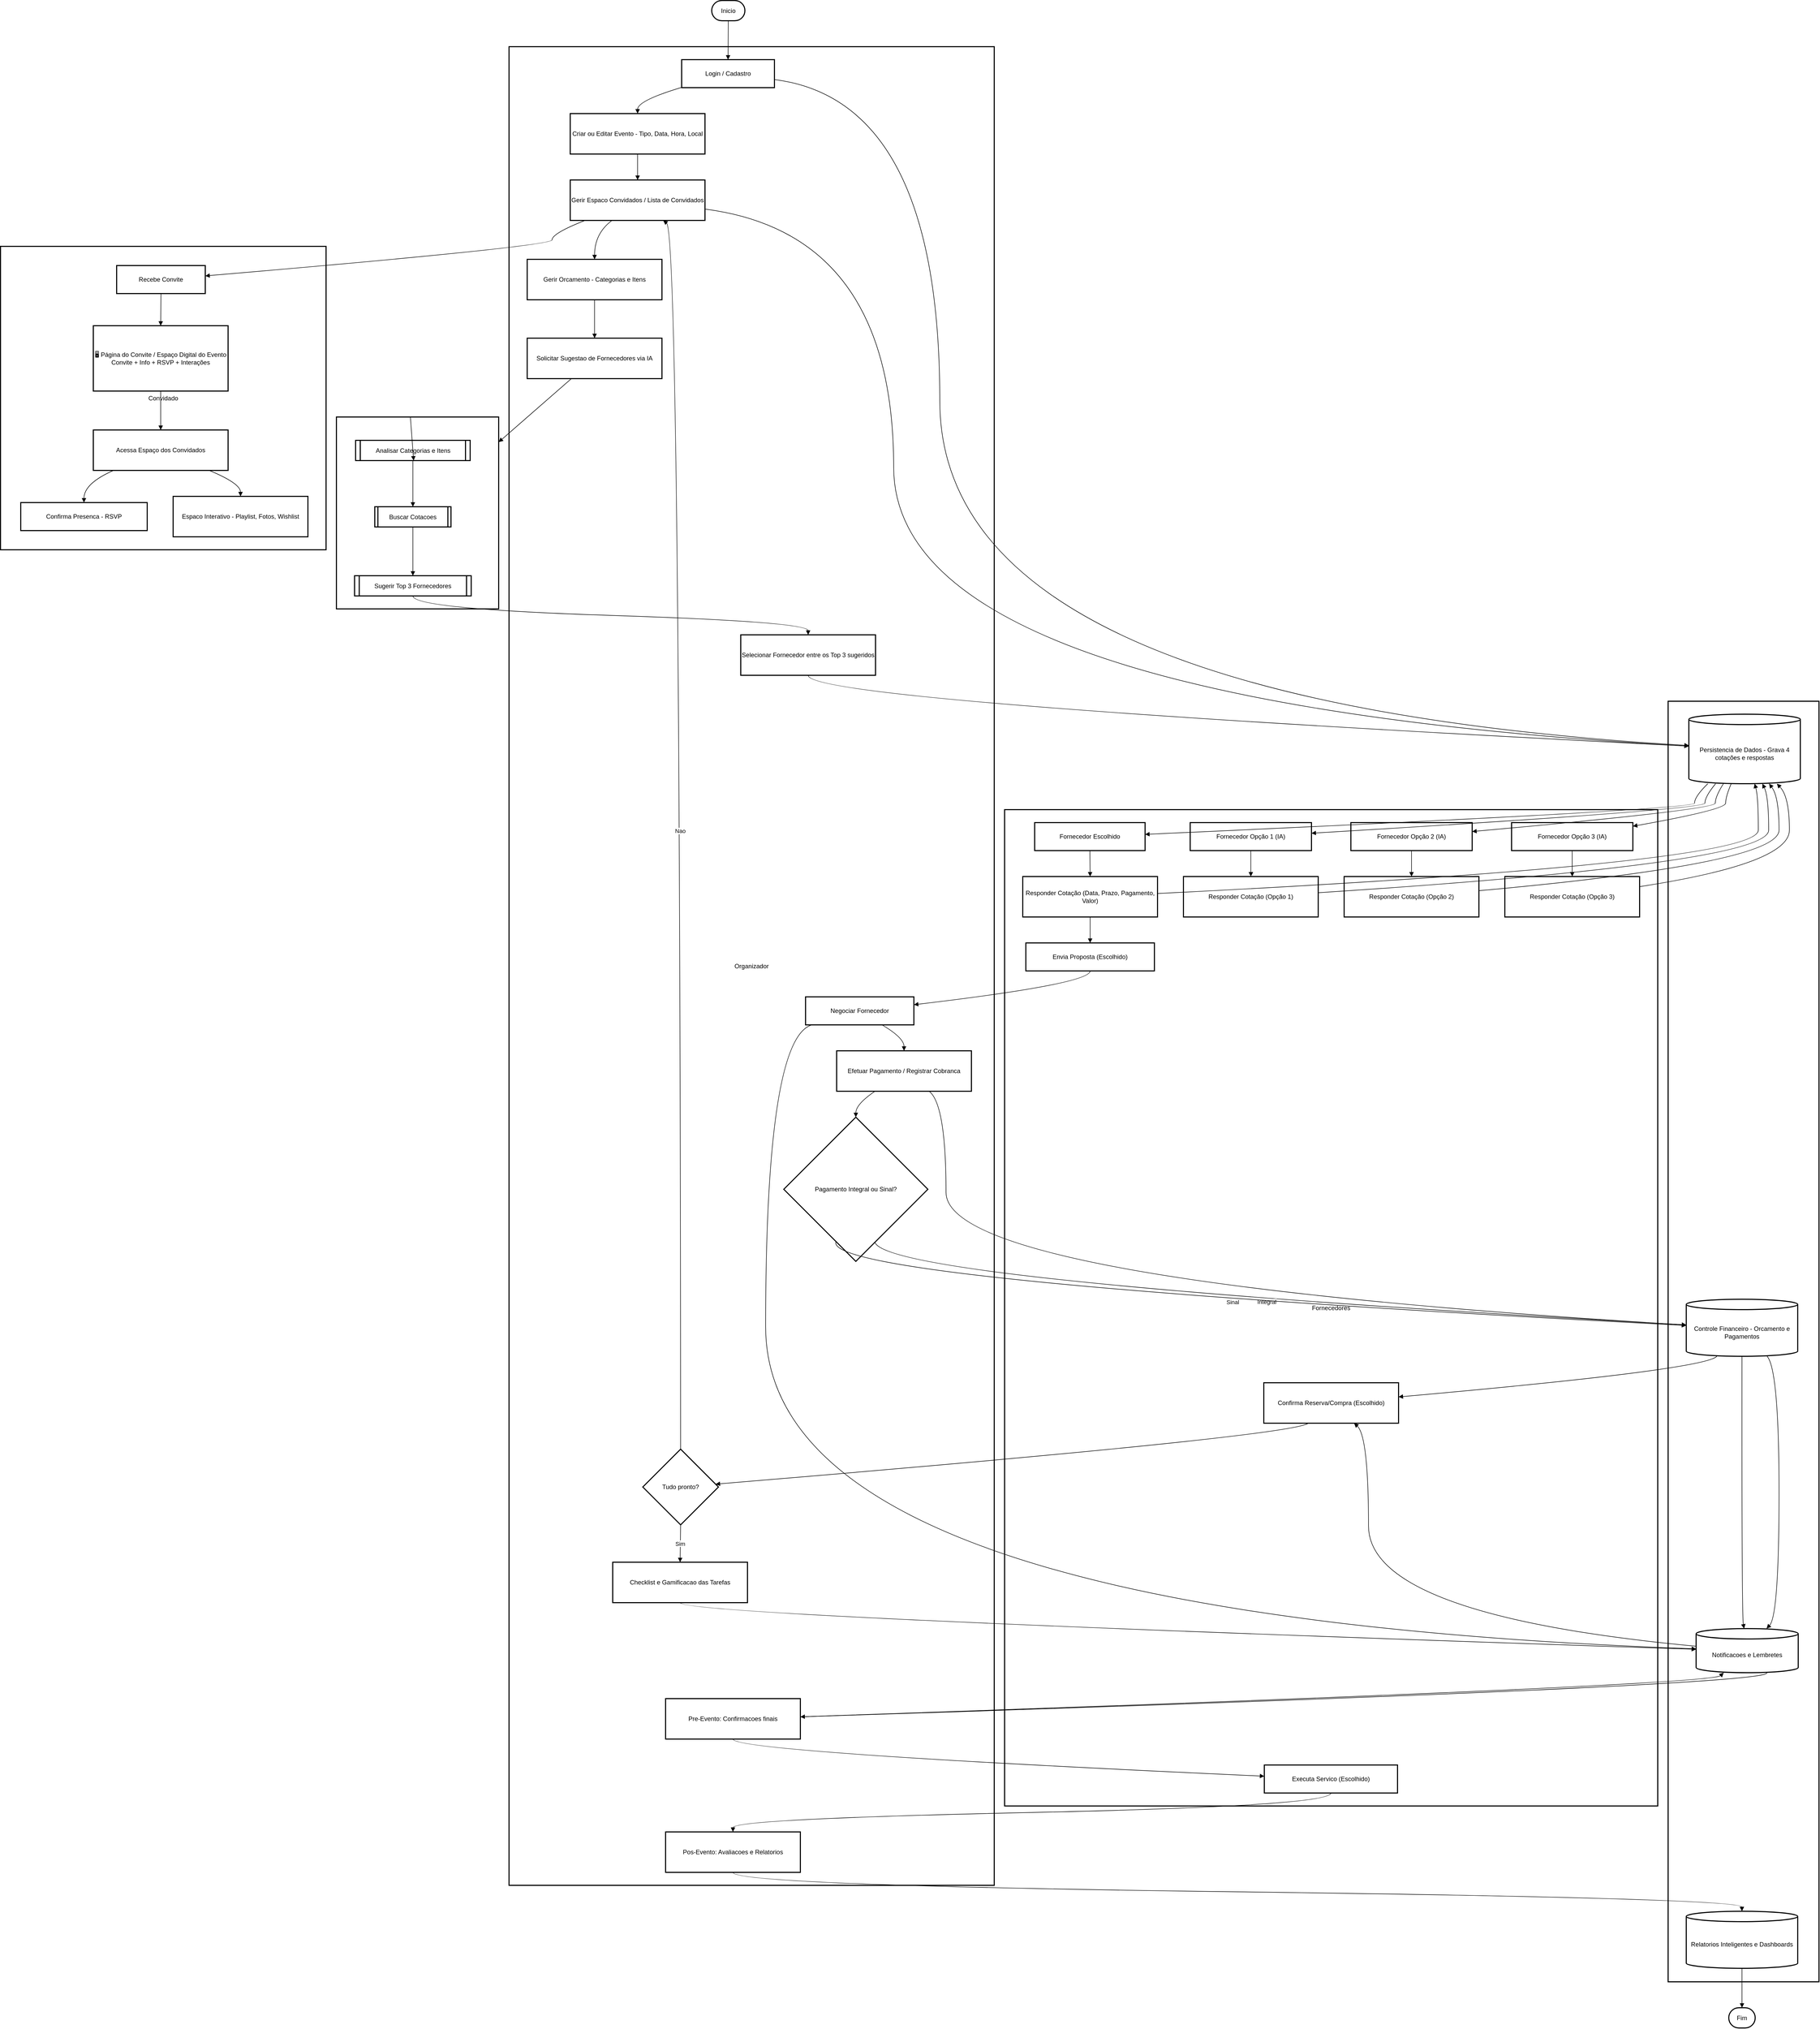 <mxfile version="28.0.6" pages="4">
  <diagram id="Q_Xm8vgko5l4ARxJKZTn" name="Diagrama de atividade">
    <mxGraphModel dx="5704" dy="3364" grid="1" gridSize="10" guides="1" tooltips="1" connect="1" arrows="1" fold="1" page="1" pageScale="1" pageWidth="827" pageHeight="1169" math="0" shadow="0">
      <root>
        <mxCell id="0" />
        <mxCell id="1" parent="0" />
        <mxCell id="nqEl2PhKfaH1SotiXYrJ-16" value="Sistema" style="whiteSpace=wrap;strokeWidth=2;" vertex="1" parent="1">
          <mxGeometry x="3237" y="1801" width="291" height="2469" as="geometry" />
        </mxCell>
        <mxCell id="nqEl2PhKfaH1SotiXYrJ-17" value="Fornecedores" style="whiteSpace=wrap;strokeWidth=2;" vertex="1" parent="1">
          <mxGeometry x="1957" y="2010" width="1260" height="1921" as="geometry" />
        </mxCell>
        <mxCell id="nqEl2PhKfaH1SotiXYrJ-18" value="Convidado" style="whiteSpace=wrap;strokeWidth=2;" vertex="1" parent="1">
          <mxGeometry x="20" y="924" width="628" height="585" as="geometry" />
        </mxCell>
        <mxCell id="nqEl2PhKfaH1SotiXYrJ-19" value="Inteligencia Artificial" style="whiteSpace=wrap;strokeWidth=2;" vertex="1" parent="1">
          <mxGeometry x="668" y="1253" width="313" height="370" as="geometry" />
        </mxCell>
        <mxCell id="nqEl2PhKfaH1SotiXYrJ-20" value="Organizador" style="whiteSpace=wrap;strokeWidth=2;" vertex="1" parent="1">
          <mxGeometry x="1001" y="539" width="936" height="3545" as="geometry" />
        </mxCell>
        <mxCell id="nqEl2PhKfaH1SotiXYrJ-21" value="Login / Cadastro" style="whiteSpace=wrap;strokeWidth=2;" vertex="1" parent="1">
          <mxGeometry x="1334" y="564" width="179" height="54" as="geometry" />
        </mxCell>
        <mxCell id="nqEl2PhKfaH1SotiXYrJ-22" value="Criar ou Editar Evento - Tipo, Data, Hora, Local" style="whiteSpace=wrap;strokeWidth=2;" vertex="1" parent="1">
          <mxGeometry x="1119" y="668" width="260" height="78" as="geometry" />
        </mxCell>
        <mxCell id="nqEl2PhKfaH1SotiXYrJ-23" value="Gerir Espaco Convidados / Lista de Convidados" style="whiteSpace=wrap;strokeWidth=2;" vertex="1" parent="1">
          <mxGeometry x="1119" y="796" width="260" height="78" as="geometry" />
        </mxCell>
        <mxCell id="nqEl2PhKfaH1SotiXYrJ-24" value="Gerir Orcamento - Categorias e Itens" style="whiteSpace=wrap;strokeWidth=2;" vertex="1" parent="1">
          <mxGeometry x="1036" y="949" width="260" height="78" as="geometry" />
        </mxCell>
        <mxCell id="nqEl2PhKfaH1SotiXYrJ-25" value="Solicitar Sugestao de Fornecedores via IA" style="whiteSpace=wrap;strokeWidth=2;" vertex="1" parent="1">
          <mxGeometry x="1036" y="1101" width="260" height="78" as="geometry" />
        </mxCell>
        <mxCell id="nqEl2PhKfaH1SotiXYrJ-26" value="Selecionar Fornecedor entre os Top 3 sugeridos" style="whiteSpace=wrap;strokeWidth=2;" vertex="1" parent="1">
          <mxGeometry x="1448" y="1673" width="260" height="78" as="geometry" />
        </mxCell>
        <mxCell id="nqEl2PhKfaH1SotiXYrJ-27" value="Negociar Fornecedor" style="whiteSpace=wrap;strokeWidth=2;" vertex="1" parent="1">
          <mxGeometry x="1573" y="2371" width="209" height="54" as="geometry" />
        </mxCell>
        <mxCell id="nqEl2PhKfaH1SotiXYrJ-28" value="Efetuar Pagamento / Registrar Cobranca" style="whiteSpace=wrap;strokeWidth=2;" vertex="1" parent="1">
          <mxGeometry x="1633" y="2475" width="260" height="78" as="geometry" />
        </mxCell>
        <mxCell id="nqEl2PhKfaH1SotiXYrJ-29" value="Pagamento Integral ou Sinal?" style="rhombus;strokeWidth=2;whiteSpace=wrap;" vertex="1" parent="1">
          <mxGeometry x="1531" y="2603" width="278" height="278" as="geometry" />
        </mxCell>
        <mxCell id="nqEl2PhKfaH1SotiXYrJ-30" value="Tudo pronto?" style="rhombus;strokeWidth=2;whiteSpace=wrap;" vertex="1" parent="1">
          <mxGeometry x="1259" y="3243" width="146" height="146" as="geometry" />
        </mxCell>
        <mxCell id="nqEl2PhKfaH1SotiXYrJ-31" value="Checklist e Gamificacao das Tarefas" style="whiteSpace=wrap;strokeWidth=2;" vertex="1" parent="1">
          <mxGeometry x="1201" y="3461" width="260" height="78" as="geometry" />
        </mxCell>
        <mxCell id="nqEl2PhKfaH1SotiXYrJ-32" value="Pre-Evento: Confirmacoes finais" style="whiteSpace=wrap;strokeWidth=2;" vertex="1" parent="1">
          <mxGeometry x="1303" y="3724" width="260" height="78" as="geometry" />
        </mxCell>
        <mxCell id="nqEl2PhKfaH1SotiXYrJ-33" value="Pos-Evento: Avaliacoes e Relatorios" style="whiteSpace=wrap;strokeWidth=2;" vertex="1" parent="1">
          <mxGeometry x="1303" y="3981" width="260" height="78" as="geometry" />
        </mxCell>
        <mxCell id="nqEl2PhKfaH1SotiXYrJ-34" value="Analisar Categorias e Itens" style="strokeWidth=2;shape=process;whiteSpace=wrap;size=0.04;" vertex="1" parent="1">
          <mxGeometry x="705" y="1298" width="221" height="39" as="geometry" />
        </mxCell>
        <mxCell id="nqEl2PhKfaH1SotiXYrJ-35" value="Buscar Cotacoes" style="strokeWidth=2;shape=process;whiteSpace=wrap;size=0.04;" vertex="1" parent="1">
          <mxGeometry x="742" y="1426" width="147" height="39" as="geometry" />
        </mxCell>
        <mxCell id="nqEl2PhKfaH1SotiXYrJ-36" value="Sugerir Top 3 Fornecedores" style="strokeWidth=2;shape=process;whiteSpace=wrap;size=0.04;" vertex="1" parent="1">
          <mxGeometry x="703" y="1559" width="225" height="39" as="geometry" />
        </mxCell>
        <mxCell id="nqEl2PhKfaH1SotiXYrJ-37" value="Recebe Convite" style="whiteSpace=wrap;strokeWidth=2;" vertex="1" parent="1">
          <mxGeometry x="244" y="961" width="171" height="54" as="geometry" />
        </mxCell>
        <mxCell id="nqEl2PhKfaH1SotiXYrJ-38" value="🖥 Página do Convite / Espaço Digital do Evento&#xa;Convite + Info + RSVP + Interações" style="whiteSpace=wrap;strokeWidth=2;" vertex="1" parent="1">
          <mxGeometry x="199" y="1077" width="260" height="126" as="geometry" />
        </mxCell>
        <mxCell id="nqEl2PhKfaH1SotiXYrJ-39" value="Acessa Espaço dos Convidados" style="whiteSpace=wrap;strokeWidth=2;" vertex="1" parent="1">
          <mxGeometry x="199" y="1278" width="260" height="78" as="geometry" />
        </mxCell>
        <mxCell id="nqEl2PhKfaH1SotiXYrJ-40" value="Confirma Presenca - RSVP" style="whiteSpace=wrap;strokeWidth=2;" vertex="1" parent="1">
          <mxGeometry x="59" y="1418" width="244" height="54" as="geometry" />
        </mxCell>
        <mxCell id="nqEl2PhKfaH1SotiXYrJ-41" value="Espaco Interativo - Playlist, Fotos, Wishlist" style="whiteSpace=wrap;strokeWidth=2;" vertex="1" parent="1">
          <mxGeometry x="353" y="1406" width="260" height="78" as="geometry" />
        </mxCell>
        <mxCell id="nqEl2PhKfaH1SotiXYrJ-42" value="Fornecedor Escolhido" style="whiteSpace=wrap;strokeWidth=2;" vertex="1" parent="1">
          <mxGeometry x="2015" y="2035" width="213" height="54" as="geometry" />
        </mxCell>
        <mxCell id="nqEl2PhKfaH1SotiXYrJ-43" value="Fornecedor Opção 1 (IA)" style="whiteSpace=wrap;strokeWidth=2;" vertex="1" parent="1">
          <mxGeometry x="2315" y="2035" width="234" height="54" as="geometry" />
        </mxCell>
        <mxCell id="nqEl2PhKfaH1SotiXYrJ-44" value="Fornecedor Opção 2 (IA)" style="whiteSpace=wrap;strokeWidth=2;" vertex="1" parent="1">
          <mxGeometry x="2625" y="2035" width="234" height="54" as="geometry" />
        </mxCell>
        <mxCell id="nqEl2PhKfaH1SotiXYrJ-45" value="Fornecedor Opção 3 (IA)" style="whiteSpace=wrap;strokeWidth=2;" vertex="1" parent="1">
          <mxGeometry x="2935" y="2035" width="234" height="54" as="geometry" />
        </mxCell>
        <mxCell id="nqEl2PhKfaH1SotiXYrJ-46" value="Responder Cotação (Data, Prazo, Pagamento, Valor)" style="whiteSpace=wrap;strokeWidth=2;" vertex="1" parent="1">
          <mxGeometry x="1992" y="2139" width="260" height="78" as="geometry" />
        </mxCell>
        <mxCell id="nqEl2PhKfaH1SotiXYrJ-47" value="Responder Cotação (Opção 1)" style="whiteSpace=wrap;strokeWidth=2;" vertex="1" parent="1">
          <mxGeometry x="2302" y="2139" width="260" height="78" as="geometry" />
        </mxCell>
        <mxCell id="nqEl2PhKfaH1SotiXYrJ-48" value="Responder Cotação (Opção 2)" style="whiteSpace=wrap;strokeWidth=2;" vertex="1" parent="1">
          <mxGeometry x="2612" y="2139" width="260" height="78" as="geometry" />
        </mxCell>
        <mxCell id="nqEl2PhKfaH1SotiXYrJ-49" value="Responder Cotação (Opção 3)" style="whiteSpace=wrap;strokeWidth=2;" vertex="1" parent="1">
          <mxGeometry x="2922" y="2139" width="260" height="78" as="geometry" />
        </mxCell>
        <mxCell id="nqEl2PhKfaH1SotiXYrJ-50" value="Envia Proposta (Escolhido)" style="whiteSpace=wrap;strokeWidth=2;" vertex="1" parent="1">
          <mxGeometry x="1998" y="2267" width="248" height="54" as="geometry" />
        </mxCell>
        <mxCell id="nqEl2PhKfaH1SotiXYrJ-51" value="Confirma Reserva/Compra (Escolhido)" style="whiteSpace=wrap;strokeWidth=2;" vertex="1" parent="1">
          <mxGeometry x="2457" y="3115" width="260" height="78" as="geometry" />
        </mxCell>
        <mxCell id="nqEl2PhKfaH1SotiXYrJ-52" value="Executa Servico (Escolhido)" style="whiteSpace=wrap;strokeWidth=2;" vertex="1" parent="1">
          <mxGeometry x="2458" y="3852" width="257" height="54" as="geometry" />
        </mxCell>
        <mxCell id="nqEl2PhKfaH1SotiXYrJ-53" value="Persistencia de Dados - Grava 4 cotações e respostas" style="shape=cylinder3;boundedLbl=1;backgroundOutline=1;size=10;strokeWidth=2;whiteSpace=wrap;" vertex="1" parent="1">
          <mxGeometry x="3277" y="1826" width="215" height="134" as="geometry" />
        </mxCell>
        <mxCell id="nqEl2PhKfaH1SotiXYrJ-54" value="Notificacoes e Lembretes" style="shape=cylinder3;boundedLbl=1;backgroundOutline=1;size=10;strokeWidth=2;whiteSpace=wrap;" vertex="1" parent="1">
          <mxGeometry x="3291" y="3589" width="197" height="85" as="geometry" />
        </mxCell>
        <mxCell id="nqEl2PhKfaH1SotiXYrJ-55" value="Controle Financeiro - Orcamento e Pagamentos" style="shape=cylinder3;boundedLbl=1;backgroundOutline=1;size=10;strokeWidth=2;whiteSpace=wrap;" vertex="1" parent="1">
          <mxGeometry x="3272" y="2954" width="215" height="110" as="geometry" />
        </mxCell>
        <mxCell id="nqEl2PhKfaH1SotiXYrJ-56" value="Relatorios Inteligentes e Dashboards" style="shape=cylinder3;boundedLbl=1;backgroundOutline=1;size=10;strokeWidth=2;whiteSpace=wrap;" vertex="1" parent="1">
          <mxGeometry x="3272" y="4134" width="215" height="110" as="geometry" />
        </mxCell>
        <mxCell id="nqEl2PhKfaH1SotiXYrJ-57" value="Inicio" style="rounded=1;whiteSpace=wrap;arcSize=50;strokeWidth=2;" vertex="1" parent="1">
          <mxGeometry x="1392" y="450" width="64" height="39" as="geometry" />
        </mxCell>
        <mxCell id="nqEl2PhKfaH1SotiXYrJ-58" value="Fim" style="rounded=1;whiteSpace=wrap;arcSize=50;strokeWidth=2;" vertex="1" parent="1">
          <mxGeometry x="3354" y="4320" width="51" height="39" as="geometry" />
        </mxCell>
        <mxCell id="nqEl2PhKfaH1SotiXYrJ-59" value="" style="curved=1;startArrow=none;endArrow=block;exitX=0.5;exitY=1;entryX=0.5;entryY=0;rounded=0;" edge="1" parent="1" source="nqEl2PhKfaH1SotiXYrJ-57" target="nqEl2PhKfaH1SotiXYrJ-21">
          <mxGeometry relative="1" as="geometry">
            <Array as="points" />
          </mxGeometry>
        </mxCell>
        <mxCell id="nqEl2PhKfaH1SotiXYrJ-60" value="" style="curved=1;startArrow=none;endArrow=block;exitX=0;exitY=0.99;entryX=0.5;entryY=0;rounded=0;" edge="1" parent="1" source="nqEl2PhKfaH1SotiXYrJ-21" target="nqEl2PhKfaH1SotiXYrJ-22">
          <mxGeometry relative="1" as="geometry">
            <Array as="points">
              <mxPoint x="1249" y="643" />
            </Array>
          </mxGeometry>
        </mxCell>
        <mxCell id="nqEl2PhKfaH1SotiXYrJ-61" value="" style="curved=1;startArrow=none;endArrow=block;exitX=1;exitY=0.71;entryX=0;entryY=0.45;rounded=0;" edge="1" parent="1" source="nqEl2PhKfaH1SotiXYrJ-21" target="nqEl2PhKfaH1SotiXYrJ-53">
          <mxGeometry relative="1" as="geometry">
            <Array as="points">
              <mxPoint x="1832" y="643" />
              <mxPoint x="1832" y="1801" />
            </Array>
          </mxGeometry>
        </mxCell>
        <mxCell id="nqEl2PhKfaH1SotiXYrJ-62" value="" style="curved=1;startArrow=none;endArrow=block;exitX=0.5;exitY=1;entryX=0.5;entryY=0;rounded=0;" edge="1" parent="1" source="nqEl2PhKfaH1SotiXYrJ-22" target="nqEl2PhKfaH1SotiXYrJ-23">
          <mxGeometry relative="1" as="geometry">
            <Array as="points" />
          </mxGeometry>
        </mxCell>
        <mxCell id="nqEl2PhKfaH1SotiXYrJ-63" value="" style="curved=1;startArrow=none;endArrow=block;exitX=1;exitY=0.72;entryX=0;entryY=0.46;rounded=0;" edge="1" parent="1" source="nqEl2PhKfaH1SotiXYrJ-23" target="nqEl2PhKfaH1SotiXYrJ-53">
          <mxGeometry relative="1" as="geometry">
            <Array as="points">
              <mxPoint x="1743" y="899" />
              <mxPoint x="1743" y="1801" />
            </Array>
          </mxGeometry>
        </mxCell>
        <mxCell id="nqEl2PhKfaH1SotiXYrJ-64" value="" style="curved=1;startArrow=none;endArrow=block;exitX=0.11;exitY=1;entryX=1;entryY=0.37;rounded=0;" edge="1" parent="1" source="nqEl2PhKfaH1SotiXYrJ-23" target="nqEl2PhKfaH1SotiXYrJ-37">
          <mxGeometry relative="1" as="geometry">
            <Array as="points">
              <mxPoint x="1084" y="899" />
              <mxPoint x="1084" y="924" />
            </Array>
          </mxGeometry>
        </mxCell>
        <mxCell id="nqEl2PhKfaH1SotiXYrJ-65" value="" style="curved=1;startArrow=none;endArrow=block;exitX=0.31;exitY=1;entryX=0.5;entryY=0;rounded=0;" edge="1" parent="1" source="nqEl2PhKfaH1SotiXYrJ-23" target="nqEl2PhKfaH1SotiXYrJ-24">
          <mxGeometry relative="1" as="geometry">
            <Array as="points">
              <mxPoint x="1166" y="899" />
            </Array>
          </mxGeometry>
        </mxCell>
        <mxCell id="nqEl2PhKfaH1SotiXYrJ-66" value="" style="curved=1;startArrow=none;endArrow=block;exitX=0.5;exitY=1;entryX=0.5;entryY=0;rounded=0;" edge="1" parent="1" source="nqEl2PhKfaH1SotiXYrJ-37" target="nqEl2PhKfaH1SotiXYrJ-38">
          <mxGeometry relative="1" as="geometry">
            <Array as="points" />
          </mxGeometry>
        </mxCell>
        <mxCell id="nqEl2PhKfaH1SotiXYrJ-67" value="" style="curved=1;startArrow=none;endArrow=block;exitX=0.5;exitY=1;entryX=0.5;entryY=0;rounded=0;" edge="1" parent="1" source="nqEl2PhKfaH1SotiXYrJ-38" target="nqEl2PhKfaH1SotiXYrJ-39">
          <mxGeometry relative="1" as="geometry">
            <Array as="points" />
          </mxGeometry>
        </mxCell>
        <mxCell id="nqEl2PhKfaH1SotiXYrJ-68" value="" style="curved=1;startArrow=none;endArrow=block;exitX=0.15;exitY=1;entryX=0.5;entryY=0;rounded=0;" edge="1" parent="1" source="nqEl2PhKfaH1SotiXYrJ-39" target="nqEl2PhKfaH1SotiXYrJ-40">
          <mxGeometry relative="1" as="geometry">
            <Array as="points">
              <mxPoint x="181" y="1381" />
            </Array>
          </mxGeometry>
        </mxCell>
        <mxCell id="nqEl2PhKfaH1SotiXYrJ-69" value="" style="curved=1;startArrow=none;endArrow=block;exitX=0.86;exitY=1;entryX=0.5;entryY=0;rounded=0;" edge="1" parent="1" source="nqEl2PhKfaH1SotiXYrJ-39" target="nqEl2PhKfaH1SotiXYrJ-41">
          <mxGeometry relative="1" as="geometry">
            <Array as="points">
              <mxPoint x="483" y="1381" />
            </Array>
          </mxGeometry>
        </mxCell>
        <mxCell id="nqEl2PhKfaH1SotiXYrJ-70" value="" style="curved=1;startArrow=none;endArrow=block;exitX=0.5;exitY=1;entryX=0.5;entryY=0;rounded=0;" edge="1" parent="1" source="nqEl2PhKfaH1SotiXYrJ-24" target="nqEl2PhKfaH1SotiXYrJ-25">
          <mxGeometry relative="1" as="geometry">
            <Array as="points" />
          </mxGeometry>
        </mxCell>
        <mxCell id="nqEl2PhKfaH1SotiXYrJ-71" value="" style="curved=1;startArrow=none;endArrow=block;exitX=0.5;exitY=0.99;entryX=0.5;entryY=-0.01;rounded=0;" edge="1" parent="1" source="nqEl2PhKfaH1SotiXYrJ-34" target="nqEl2PhKfaH1SotiXYrJ-35">
          <mxGeometry relative="1" as="geometry">
            <Array as="points" />
          </mxGeometry>
        </mxCell>
        <mxCell id="nqEl2PhKfaH1SotiXYrJ-72" value="" style="curved=1;startArrow=none;endArrow=block;exitX=0.5;exitY=0.99;entryX=0.5;entryY=0;rounded=0;" edge="1" parent="1" source="nqEl2PhKfaH1SotiXYrJ-35" target="nqEl2PhKfaH1SotiXYrJ-36">
          <mxGeometry relative="1" as="geometry">
            <Array as="points" />
          </mxGeometry>
        </mxCell>
        <mxCell id="nqEl2PhKfaH1SotiXYrJ-73" value="" style="curved=1;startArrow=none;endArrow=block;exitX=0.5;exitY=1;entryX=0.5;entryY=0;rounded=0;" edge="1" parent="1" source="nqEl2PhKfaH1SotiXYrJ-36" target="nqEl2PhKfaH1SotiXYrJ-26">
          <mxGeometry relative="1" as="geometry">
            <Array as="points">
              <mxPoint x="816" y="1623" />
              <mxPoint x="1578" y="1648" />
            </Array>
          </mxGeometry>
        </mxCell>
        <mxCell id="nqEl2PhKfaH1SotiXYrJ-74" value="" style="curved=1;startArrow=none;endArrow=block;exitX=0.5;exitY=1;entryX=0;entryY=0.46;rounded=0;" edge="1" parent="1" source="nqEl2PhKfaH1SotiXYrJ-26" target="nqEl2PhKfaH1SotiXYrJ-53">
          <mxGeometry relative="1" as="geometry">
            <Array as="points">
              <mxPoint x="1578" y="1801" />
            </Array>
          </mxGeometry>
        </mxCell>
        <mxCell id="nqEl2PhKfaH1SotiXYrJ-75" value="" style="curved=1;startArrow=none;endArrow=block;exitX=0.17;exitY=1;entryX=1;entryY=0.42;rounded=0;" edge="1" parent="1" source="nqEl2PhKfaH1SotiXYrJ-53" target="nqEl2PhKfaH1SotiXYrJ-42">
          <mxGeometry relative="1" as="geometry">
            <Array as="points">
              <mxPoint x="3288" y="1985" />
              <mxPoint x="3288" y="2010" />
            </Array>
          </mxGeometry>
        </mxCell>
        <mxCell id="nqEl2PhKfaH1SotiXYrJ-76" value="" style="curved=1;startArrow=none;endArrow=block;exitX=0.24;exitY=1;entryX=1;entryY=0.38;rounded=0;" edge="1" parent="1" source="nqEl2PhKfaH1SotiXYrJ-53" target="nqEl2PhKfaH1SotiXYrJ-43">
          <mxGeometry relative="1" as="geometry">
            <Array as="points">
              <mxPoint x="3308" y="1985" />
              <mxPoint x="3308" y="2010" />
            </Array>
          </mxGeometry>
        </mxCell>
        <mxCell id="nqEl2PhKfaH1SotiXYrJ-77" value="" style="curved=1;startArrow=none;endArrow=block;exitX=0.31;exitY=1;entryX=1;entryY=0.32;rounded=0;" edge="1" parent="1" source="nqEl2PhKfaH1SotiXYrJ-53" target="nqEl2PhKfaH1SotiXYrJ-44">
          <mxGeometry relative="1" as="geometry">
            <Array as="points">
              <mxPoint x="3328" y="1985" />
              <mxPoint x="3328" y="2010" />
            </Array>
          </mxGeometry>
        </mxCell>
        <mxCell id="nqEl2PhKfaH1SotiXYrJ-78" value="" style="curved=1;startArrow=none;endArrow=block;exitX=0.38;exitY=1;entryX=1;entryY=0.13;rounded=0;" edge="1" parent="1" source="nqEl2PhKfaH1SotiXYrJ-53" target="nqEl2PhKfaH1SotiXYrJ-45">
          <mxGeometry relative="1" as="geometry">
            <Array as="points">
              <mxPoint x="3348" y="1985" />
              <mxPoint x="3348" y="2010" />
            </Array>
          </mxGeometry>
        </mxCell>
        <mxCell id="nqEl2PhKfaH1SotiXYrJ-79" value="" style="curved=1;startArrow=none;endArrow=block;exitX=0.5;exitY=1.01;entryX=0.5;entryY=0.01;rounded=0;" edge="1" parent="1" source="nqEl2PhKfaH1SotiXYrJ-42" target="nqEl2PhKfaH1SotiXYrJ-46">
          <mxGeometry relative="1" as="geometry">
            <Array as="points" />
          </mxGeometry>
        </mxCell>
        <mxCell id="nqEl2PhKfaH1SotiXYrJ-80" value="" style="curved=1;startArrow=none;endArrow=block;exitX=1;exitY=0.42;entryX=0.59;entryY=1;rounded=0;" edge="1" parent="1" source="nqEl2PhKfaH1SotiXYrJ-46" target="nqEl2PhKfaH1SotiXYrJ-53">
          <mxGeometry relative="1" as="geometry">
            <Array as="points">
              <mxPoint x="3411" y="2114" />
              <mxPoint x="3411" y="1985" />
            </Array>
          </mxGeometry>
        </mxCell>
        <mxCell id="nqEl2PhKfaH1SotiXYrJ-81" value="" style="curved=1;startArrow=none;endArrow=block;exitX=0.5;exitY=1.01;entryX=0.5;entryY=0.01;rounded=0;" edge="1" parent="1" source="nqEl2PhKfaH1SotiXYrJ-46" target="nqEl2PhKfaH1SotiXYrJ-50">
          <mxGeometry relative="1" as="geometry">
            <Array as="points" />
          </mxGeometry>
        </mxCell>
        <mxCell id="nqEl2PhKfaH1SotiXYrJ-82" value="" style="curved=1;startArrow=none;endArrow=block;exitX=0.5;exitY=1.01;entryX=0.5;entryY=0.01;rounded=0;" edge="1" parent="1" source="nqEl2PhKfaH1SotiXYrJ-43" target="nqEl2PhKfaH1SotiXYrJ-47">
          <mxGeometry relative="1" as="geometry">
            <Array as="points" />
          </mxGeometry>
        </mxCell>
        <mxCell id="nqEl2PhKfaH1SotiXYrJ-83" value="" style="curved=1;startArrow=none;endArrow=block;exitX=1;exitY=0.4;entryX=0.66;entryY=1;rounded=0;" edge="1" parent="1" source="nqEl2PhKfaH1SotiXYrJ-47" target="nqEl2PhKfaH1SotiXYrJ-53">
          <mxGeometry relative="1" as="geometry">
            <Array as="points">
              <mxPoint x="3431" y="2114" />
              <mxPoint x="3431" y="1985" />
            </Array>
          </mxGeometry>
        </mxCell>
        <mxCell id="nqEl2PhKfaH1SotiXYrJ-84" value="" style="curved=1;startArrow=none;endArrow=block;exitX=0.5;exitY=1.01;entryX=0.5;entryY=0.01;rounded=0;" edge="1" parent="1" source="nqEl2PhKfaH1SotiXYrJ-44" target="nqEl2PhKfaH1SotiXYrJ-48">
          <mxGeometry relative="1" as="geometry">
            <Array as="points" />
          </mxGeometry>
        </mxCell>
        <mxCell id="nqEl2PhKfaH1SotiXYrJ-85" value="" style="curved=1;startArrow=none;endArrow=block;exitX=1;exitY=0.35;entryX=0.72;entryY=1;rounded=0;" edge="1" parent="1" source="nqEl2PhKfaH1SotiXYrJ-48" target="nqEl2PhKfaH1SotiXYrJ-53">
          <mxGeometry relative="1" as="geometry">
            <Array as="points">
              <mxPoint x="3451" y="2114" />
              <mxPoint x="3451" y="1985" />
            </Array>
          </mxGeometry>
        </mxCell>
        <mxCell id="nqEl2PhKfaH1SotiXYrJ-86" value="" style="curved=1;startArrow=none;endArrow=block;exitX=0.5;exitY=1.01;entryX=0.5;entryY=0.01;rounded=0;" edge="1" parent="1" source="nqEl2PhKfaH1SotiXYrJ-45" target="nqEl2PhKfaH1SotiXYrJ-49">
          <mxGeometry relative="1" as="geometry">
            <Array as="points" />
          </mxGeometry>
        </mxCell>
        <mxCell id="nqEl2PhKfaH1SotiXYrJ-87" value="" style="curved=1;startArrow=none;endArrow=block;exitX=1;exitY=0.25;entryX=0.79;entryY=1;rounded=0;" edge="1" parent="1" source="nqEl2PhKfaH1SotiXYrJ-49" target="nqEl2PhKfaH1SotiXYrJ-53">
          <mxGeometry relative="1" as="geometry">
            <Array as="points">
              <mxPoint x="3471" y="2114" />
              <mxPoint x="3471" y="1985" />
            </Array>
          </mxGeometry>
        </mxCell>
        <mxCell id="nqEl2PhKfaH1SotiXYrJ-88" value="" style="curved=1;startArrow=none;endArrow=block;exitX=0.5;exitY=1.01;entryX=1;entryY=0.28;rounded=0;" edge="1" parent="1" source="nqEl2PhKfaH1SotiXYrJ-50" target="nqEl2PhKfaH1SotiXYrJ-27">
          <mxGeometry relative="1" as="geometry">
            <Array as="points">
              <mxPoint x="2122" y="2346" />
            </Array>
          </mxGeometry>
        </mxCell>
        <mxCell id="nqEl2PhKfaH1SotiXYrJ-89" value="" style="curved=1;startArrow=none;endArrow=block;exitX=0.71;exitY=1.01;entryX=0.5;entryY=0.01;rounded=0;" edge="1" parent="1" source="nqEl2PhKfaH1SotiXYrJ-27" target="nqEl2PhKfaH1SotiXYrJ-28">
          <mxGeometry relative="1" as="geometry">
            <Array as="points">
              <mxPoint x="1763" y="2450" />
            </Array>
          </mxGeometry>
        </mxCell>
        <mxCell id="nqEl2PhKfaH1SotiXYrJ-90" value="" style="curved=1;startArrow=none;endArrow=block;exitX=0.05;exitY=1.01;entryX=0;entryY=0.46;rounded=0;" edge="1" parent="1" source="nqEl2PhKfaH1SotiXYrJ-27" target="nqEl2PhKfaH1SotiXYrJ-54">
          <mxGeometry relative="1" as="geometry">
            <Array as="points">
              <mxPoint x="1496" y="2450" />
              <mxPoint x="1496" y="3564" />
            </Array>
          </mxGeometry>
        </mxCell>
        <mxCell id="nqEl2PhKfaH1SotiXYrJ-91" value="" style="curved=1;startArrow=none;endArrow=block;exitX=0.28;exitY=1.01;entryX=0.5;entryY=0;rounded=0;" edge="1" parent="1" source="nqEl2PhKfaH1SotiXYrJ-28" target="nqEl2PhKfaH1SotiXYrJ-29">
          <mxGeometry relative="1" as="geometry">
            <Array as="points">
              <mxPoint x="1670" y="2578" />
            </Array>
          </mxGeometry>
        </mxCell>
        <mxCell id="nqEl2PhKfaH1SotiXYrJ-92" value="" style="curved=1;startArrow=none;endArrow=block;exitX=0.69;exitY=1.01;entryX=0;entryY=0.45;rounded=0;" edge="1" parent="1" source="nqEl2PhKfaH1SotiXYrJ-28" target="nqEl2PhKfaH1SotiXYrJ-55">
          <mxGeometry relative="1" as="geometry">
            <Array as="points">
              <mxPoint x="1844" y="2578" />
              <mxPoint x="1844" y="2918" />
            </Array>
          </mxGeometry>
        </mxCell>
        <mxCell id="nqEl2PhKfaH1SotiXYrJ-93" value="Integral" style="curved=1;startArrow=none;endArrow=block;exitX=0.68;exitY=1;entryX=0;entryY=0.45;rounded=0;" edge="1" parent="1" source="nqEl2PhKfaH1SotiXYrJ-29" target="nqEl2PhKfaH1SotiXYrJ-55">
          <mxGeometry relative="1" as="geometry">
            <Array as="points">
              <mxPoint x="1732" y="2918" />
            </Array>
          </mxGeometry>
        </mxCell>
        <mxCell id="nqEl2PhKfaH1SotiXYrJ-94" value="" style="curved=1;startArrow=none;endArrow=block;exitX=0.27;exitY=1.01;entryX=1;entryY=0.35;rounded=0;" edge="1" parent="1" source="nqEl2PhKfaH1SotiXYrJ-55" target="nqEl2PhKfaH1SotiXYrJ-51">
          <mxGeometry relative="1" as="geometry">
            <Array as="points">
              <mxPoint x="3308" y="3090" />
            </Array>
          </mxGeometry>
        </mxCell>
        <mxCell id="nqEl2PhKfaH1SotiXYrJ-95" value="" style="curved=1;startArrow=none;endArrow=block;exitX=0.73;exitY=1.01;entryX=0.69;entryY=0;rounded=0;" edge="1" parent="1" source="nqEl2PhKfaH1SotiXYrJ-55" target="nqEl2PhKfaH1SotiXYrJ-54">
          <mxGeometry relative="1" as="geometry">
            <Array as="points">
              <mxPoint x="3451" y="3090" />
              <mxPoint x="3451" y="3564" />
            </Array>
          </mxGeometry>
        </mxCell>
        <mxCell id="nqEl2PhKfaH1SotiXYrJ-96" value="" style="curved=1;startArrow=none;endArrow=block;exitX=0.5;exitY=1.01;entryX=0.47;entryY=0;rounded=0;" edge="1" parent="1" source="nqEl2PhKfaH1SotiXYrJ-55" target="nqEl2PhKfaH1SotiXYrJ-54">
          <mxGeometry relative="1" as="geometry">
            <Array as="points">
              <mxPoint x="3379" y="3564" />
            </Array>
          </mxGeometry>
        </mxCell>
        <mxCell id="nqEl2PhKfaH1SotiXYrJ-97" value="Sinal" style="curved=1;startArrow=none;endArrow=block;exitX=0.31;exitY=1;entryX=0;entryY=0.46;rounded=0;" edge="1" parent="1" source="nqEl2PhKfaH1SotiXYrJ-29" target="nqEl2PhKfaH1SotiXYrJ-55">
          <mxGeometry relative="1" as="geometry">
            <Array as="points">
              <mxPoint x="1603" y="2918" />
            </Array>
          </mxGeometry>
        </mxCell>
        <mxCell id="nqEl2PhKfaH1SotiXYrJ-98" value="" style="curved=1;startArrow=none;endArrow=block;exitX=0;exitY=0.4;entryX=0.67;entryY=1;rounded=0;" edge="1" parent="1" source="nqEl2PhKfaH1SotiXYrJ-54" target="nqEl2PhKfaH1SotiXYrJ-51">
          <mxGeometry relative="1" as="geometry">
            <Array as="points">
              <mxPoint x="2659" y="3564" />
              <mxPoint x="2659" y="3218" />
            </Array>
          </mxGeometry>
        </mxCell>
        <mxCell id="nqEl2PhKfaH1SotiXYrJ-99" value="" style="curved=1;startArrow=none;endArrow=block;exitX=0.69;exitY=1;entryX=1;entryY=0.45;rounded=0;" edge="1" parent="1" source="nqEl2PhKfaH1SotiXYrJ-54" target="nqEl2PhKfaH1SotiXYrJ-32">
          <mxGeometry relative="1" as="geometry">
            <Array as="points">
              <mxPoint x="3451" y="3699" />
            </Array>
          </mxGeometry>
        </mxCell>
        <mxCell id="nqEl2PhKfaH1SotiXYrJ-100" value="" style="curved=1;startArrow=none;endArrow=block;exitX=0.33;exitY=1;entryX=0.99;entryY=0.46;rounded=0;" edge="1" parent="1" source="nqEl2PhKfaH1SotiXYrJ-51" target="nqEl2PhKfaH1SotiXYrJ-30">
          <mxGeometry relative="1" as="geometry">
            <Array as="points">
              <mxPoint x="2514" y="3218" />
            </Array>
          </mxGeometry>
        </mxCell>
        <mxCell id="nqEl2PhKfaH1SotiXYrJ-101" value="Nao" style="curved=1;startArrow=none;endArrow=block;exitX=0.5;exitY=0;entryX=0.69;entryY=1;rounded=0;" edge="1" parent="1" source="nqEl2PhKfaH1SotiXYrJ-30" target="nqEl2PhKfaH1SotiXYrJ-23">
          <mxGeometry relative="1" as="geometry">
            <Array as="points">
              <mxPoint x="1331" y="899" />
            </Array>
          </mxGeometry>
        </mxCell>
        <mxCell id="nqEl2PhKfaH1SotiXYrJ-102" value="Sim" style="curved=1;startArrow=none;endArrow=block;exitX=0.5;exitY=1;entryX=0.5;entryY=0.01;rounded=0;" edge="1" parent="1" source="nqEl2PhKfaH1SotiXYrJ-30" target="nqEl2PhKfaH1SotiXYrJ-31">
          <mxGeometry relative="1" as="geometry">
            <Array as="points" />
          </mxGeometry>
        </mxCell>
        <mxCell id="nqEl2PhKfaH1SotiXYrJ-103" value="" style="curved=1;startArrow=none;endArrow=block;exitX=0.5;exitY=1.01;entryX=0;entryY=0.47;rounded=0;" edge="1" parent="1" source="nqEl2PhKfaH1SotiXYrJ-31" target="nqEl2PhKfaH1SotiXYrJ-54">
          <mxGeometry relative="1" as="geometry">
            <Array as="points">
              <mxPoint x="1331" y="3564" />
            </Array>
          </mxGeometry>
        </mxCell>
        <mxCell id="nqEl2PhKfaH1SotiXYrJ-104" value="" style="curved=1;startArrow=none;endArrow=block;exitX=0.5;exitY=1;entryX=0;entryY=0.4;rounded=0;" edge="1" parent="1" source="nqEl2PhKfaH1SotiXYrJ-32" target="nqEl2PhKfaH1SotiXYrJ-52">
          <mxGeometry relative="1" as="geometry">
            <Array as="points">
              <mxPoint x="1433" y="3827" />
            </Array>
          </mxGeometry>
        </mxCell>
        <mxCell id="nqEl2PhKfaH1SotiXYrJ-105" value="" style="curved=1;startArrow=none;endArrow=block;exitX=1;exitY=0.45;entryX=0.27;entryY=1;rounded=0;" edge="1" parent="1" source="nqEl2PhKfaH1SotiXYrJ-32" target="nqEl2PhKfaH1SotiXYrJ-54">
          <mxGeometry relative="1" as="geometry">
            <Array as="points">
              <mxPoint x="3318" y="3699" />
            </Array>
          </mxGeometry>
        </mxCell>
        <mxCell id="nqEl2PhKfaH1SotiXYrJ-106" value="" style="curved=1;startArrow=none;endArrow=block;exitX=0.5;exitY=1.01;entryX=0.5;entryY=0;rounded=0;" edge="1" parent="1" source="nqEl2PhKfaH1SotiXYrJ-52" target="nqEl2PhKfaH1SotiXYrJ-33">
          <mxGeometry relative="1" as="geometry">
            <Array as="points">
              <mxPoint x="2587" y="3931" />
              <mxPoint x="1433" y="3956" />
            </Array>
          </mxGeometry>
        </mxCell>
        <mxCell id="nqEl2PhKfaH1SotiXYrJ-107" value="" style="curved=1;startArrow=none;endArrow=block;exitX=0.5;exitY=1;entryX=0.5;entryY=0;rounded=0;" edge="1" parent="1" source="nqEl2PhKfaH1SotiXYrJ-33" target="nqEl2PhKfaH1SotiXYrJ-56">
          <mxGeometry relative="1" as="geometry">
            <Array as="points">
              <mxPoint x="1433" y="4084" />
              <mxPoint x="3379" y="4109" />
            </Array>
          </mxGeometry>
        </mxCell>
        <mxCell id="nqEl2PhKfaH1SotiXYrJ-108" value="" style="curved=1;startArrow=none;endArrow=block;exitX=0.5;exitY=1.01;entryX=0.5;entryY=-0.01;rounded=0;" edge="1" parent="1" source="nqEl2PhKfaH1SotiXYrJ-56" target="nqEl2PhKfaH1SotiXYrJ-58">
          <mxGeometry relative="1" as="geometry">
            <Array as="points" />
          </mxGeometry>
        </mxCell>
        <mxCell id="nqEl2PhKfaH1SotiXYrJ-109" value="" style="curved=1;startArrow=none;endArrow=block;rounded=0;" edge="1" parent="1" source="nqEl2PhKfaH1SotiXYrJ-25" target="nqEl2PhKfaH1SotiXYrJ-19">
          <mxGeometry relative="1" as="geometry">
            <Array as="points" />
          </mxGeometry>
        </mxCell>
        <mxCell id="nqEl2PhKfaH1SotiXYrJ-110" value="" style="curved=1;startArrow=none;endArrow=block;rounded=0;" edge="1" parent="1" source="nqEl2PhKfaH1SotiXYrJ-19" target="nqEl2PhKfaH1SotiXYrJ-34">
          <mxGeometry relative="1" as="geometry">
            <Array as="points" />
          </mxGeometry>
        </mxCell>
      </root>
    </mxGraphModel>
  </diagram>
  <diagram id="P1YgfSNt3RxkLPYRJITH" name="Diagrama de processo">
    <mxGraphModel dx="5704" dy="3364" grid="1" gridSize="10" guides="1" tooltips="1" connect="1" arrows="1" fold="1" page="1" pageScale="1" pageWidth="827" pageHeight="1169" math="0" shadow="0">
      <root>
        <mxCell id="0" />
        <mxCell id="1" parent="0" />
        <mxCell id="H1SZmRDGkIQ40qrhDIBS-1" value="Inteligência Artificial" style="whiteSpace=wrap;strokeWidth=2;" vertex="1" parent="1">
          <mxGeometry x="2468" y="1971" width="602" height="315" as="geometry" />
        </mxCell>
        <mxCell id="H1SZmRDGkIQ40qrhDIBS-2" value="Sistema" style="whiteSpace=wrap;strokeWidth=2;" vertex="1" parent="1">
          <mxGeometry x="20" y="238" width="285" height="4166" as="geometry" />
        </mxCell>
        <mxCell id="H1SZmRDGkIQ40qrhDIBS-3" value="Fornecedor" style="whiteSpace=wrap;strokeWidth=2;" vertex="1" parent="1">
          <mxGeometry x="660" y="2592" width="264" height="1345" as="geometry" />
        </mxCell>
        <mxCell id="H1SZmRDGkIQ40qrhDIBS-4" value="Convidado" style="whiteSpace=wrap;strokeWidth=2;" vertex="1" parent="1">
          <mxGeometry x="325" y="916" width="938" height="390" as="geometry" />
        </mxCell>
        <mxCell id="H1SZmRDGkIQ40qrhDIBS-5" value="Organizador" style="whiteSpace=wrap;strokeWidth=2;strokeColor=light-dark(#6C8EBF,#0000FF);" vertex="1" parent="1">
          <mxGeometry x="1283" y="109" width="1164" height="3982" as="geometry" />
        </mxCell>
        <mxCell id="H1SZmRDGkIQ40qrhDIBS-6" value="Início" style="rounded=1;whiteSpace=wrap;arcSize=50;strokeWidth=2;" vertex="1" parent="1">
          <mxGeometry x="1376" y="20" width="64" height="39" as="geometry" />
        </mxCell>
        <mxCell id="H1SZmRDGkIQ40qrhDIBS-7" value="Login / Cadastro" style="whiteSpace=wrap;strokeWidth=2;" vertex="1" parent="1">
          <mxGeometry x="1318" y="134" width="179" height="54" as="geometry" />
        </mxCell>
        <mxCell id="H1SZmRDGkIQ40qrhDIBS-8" value="Criar ou Editar Evento - Tipo, Data, Hora, Local" style="whiteSpace=wrap;strokeWidth=2;" vertex="1" parent="1">
          <mxGeometry x="1477" y="396" width="260" height="78" as="geometry" />
        </mxCell>
        <mxCell id="H1SZmRDGkIQ40qrhDIBS-9" value="Configurar Espaço / Lista de Convidados" style="whiteSpace=wrap;strokeWidth=2;" vertex="1" parent="1">
          <mxGeometry x="1453" y="524" width="260" height="78" as="geometry" />
        </mxCell>
        <mxCell id="H1SZmRDGkIQ40qrhDIBS-10" value="Disparar Convites - WhatsApp / E-mail / Redes" style="whiteSpace=wrap;strokeWidth=2;" vertex="1" parent="1">
          <mxGeometry x="1453" y="654" width="260" height="78" as="geometry" />
        </mxCell>
        <mxCell id="H1SZmRDGkIQ40qrhDIBS-11" value="Gerir Orçamento - Categorias e Itens" style="whiteSpace=wrap;strokeWidth=2;" vertex="1" parent="1">
          <mxGeometry x="2153" y="1840" width="260" height="78" as="geometry" />
        </mxCell>
        <mxCell id="H1SZmRDGkIQ40qrhDIBS-12" value="Solicitar Sugestão de Fornecedores via IA" style="whiteSpace=wrap;strokeWidth=2;" vertex="1" parent="1">
          <mxGeometry x="1823" y="2336" width="260" height="78" as="geometry" />
        </mxCell>
        <mxCell id="H1SZmRDGkIQ40qrhDIBS-13" value="Selecionar Fornecedor entre Top 3 sugeridos" style="whiteSpace=wrap;strokeWidth=2;" vertex="1" parent="1">
          <mxGeometry x="1823" y="2464" width="260" height="78" as="geometry" />
        </mxCell>
        <mxCell id="H1SZmRDGkIQ40qrhDIBS-14" value="Negociar Fornecedor" style="whiteSpace=wrap;strokeWidth=2;" vertex="1" parent="1">
          <mxGeometry x="1678" y="2853" width="209" height="54" as="geometry" />
        </mxCell>
        <mxCell id="H1SZmRDGkIQ40qrhDIBS-15" value="Efetuar Pagamento / Registrar Cobrança" style="whiteSpace=wrap;strokeWidth=2;" vertex="1" parent="1">
          <mxGeometry x="1653" y="2957" width="260" height="78" as="geometry" />
        </mxCell>
        <mxCell id="H1SZmRDGkIQ40qrhDIBS-16" value="Pagamento Integral ou Sinal?" style="rhombus;strokeWidth=2;whiteSpace=wrap;" vertex="1" parent="1">
          <mxGeometry x="1557" y="3085" width="278" height="278" as="geometry" />
        </mxCell>
        <mxCell id="H1SZmRDGkIQ40qrhDIBS-17" value="Checklist e Gamificação das Tarefas" style="whiteSpace=wrap;strokeWidth=2;" vertex="1" parent="1">
          <mxGeometry x="2012" y="1709" width="260" height="78" as="geometry" />
        </mxCell>
        <mxCell id="H1SZmRDGkIQ40qrhDIBS-18" value="Tudo pronto?" style="rhombus;strokeWidth=2;whiteSpace=wrap;" vertex="1" parent="1">
          <mxGeometry x="2069" y="1490" width="146" height="146" as="geometry" />
        </mxCell>
        <mxCell id="H1SZmRDGkIQ40qrhDIBS-19" value="Pré-Evento - Confirmações finais" style="whiteSpace=wrap;strokeWidth=2;" vertex="1" parent="1">
          <mxGeometry x="2153" y="3700" width="260" height="78" as="geometry" />
        </mxCell>
        <mxCell id="H1SZmRDGkIQ40qrhDIBS-20" value="Pós-Evento - Avaliações e Relatórios" style="whiteSpace=wrap;strokeWidth=2;" vertex="1" parent="1">
          <mxGeometry x="1741" y="3988" width="260" height="78" as="geometry" />
        </mxCell>
        <mxCell id="H1SZmRDGkIQ40qrhDIBS-21" value="Recebe Convite" style="whiteSpace=wrap;strokeWidth=2;" vertex="1" parent="1">
          <mxGeometry x="552" y="941" width="171" height="54" as="geometry" />
        </mxCell>
        <mxCell id="H1SZmRDGkIQ40qrhDIBS-22" value="Acessa Espaço dos Convidados" style="whiteSpace=wrap;strokeWidth=2;" vertex="1" parent="1">
          <mxGeometry x="507" y="1068" width="260" height="78" as="geometry" />
        </mxCell>
        <mxCell id="H1SZmRDGkIQ40qrhDIBS-23" value="Confirma Presença - RSVP" style="whiteSpace=wrap;strokeWidth=2;" vertex="1" parent="1">
          <mxGeometry x="364" y="1212" width="244" height="54" as="geometry" />
        </mxCell>
        <mxCell id="H1SZmRDGkIQ40qrhDIBS-24" value="Consulta Info - Data, Local, Presentes" style="whiteSpace=wrap;strokeWidth=2;" vertex="1" parent="1">
          <mxGeometry x="658" y="1200" width="260" height="78" as="geometry" />
        </mxCell>
        <mxCell id="H1SZmRDGkIQ40qrhDIBS-25" value="Espaço Interativo - Playlist, Fotos, Wishlist" style="whiteSpace=wrap;strokeWidth=2;" vertex="1" parent="1">
          <mxGeometry x="968" y="1200" width="260" height="78" as="geometry" />
        </mxCell>
        <mxCell id="H1SZmRDGkIQ40qrhDIBS-26" value="Recebe Solicitação" style="whiteSpace=wrap;strokeWidth=2;" vertex="1" parent="1">
          <mxGeometry x="695" y="2631" width="194" height="54" as="geometry" />
        </mxCell>
        <mxCell id="H1SZmRDGkIQ40qrhDIBS-27" value="Envia Proposta" style="whiteSpace=wrap;strokeWidth=2;" vertex="1" parent="1">
          <mxGeometry x="710" y="2749" width="165" height="54" as="geometry" />
        </mxCell>
        <mxCell id="H1SZmRDGkIQ40qrhDIBS-28" value="Confirma Reserva" style="whiteSpace=wrap;strokeWidth=2;" vertex="1" parent="1">
          <mxGeometry x="700" y="3596" width="185" height="54" as="geometry" />
        </mxCell>
        <mxCell id="H1SZmRDGkIQ40qrhDIBS-29" value="Executa Serviço" style="whiteSpace=wrap;strokeWidth=2;" vertex="1" parent="1">
          <mxGeometry x="706" y="3843" width="173" height="54" as="geometry" />
        </mxCell>
        <mxCell id="H1SZmRDGkIQ40qrhDIBS-30" value="Autenticação e Sessão" style="shape=cylinder3;boundedLbl=1;backgroundOutline=1;size=10;strokeWidth=2;whiteSpace=wrap;" vertex="1" parent="1">
          <mxGeometry x="76" y="263" width="174" height="83" as="geometry" />
        </mxCell>
        <mxCell id="H1SZmRDGkIQ40qrhDIBS-31" value="Persistência de Dados" style="shape=cylinder3;boundedLbl=1;backgroundOutline=1;size=10;strokeWidth=2;whiteSpace=wrap;" vertex="1" parent="1">
          <mxGeometry x="78" y="652" width="170" height="82" as="geometry" />
        </mxCell>
        <mxCell id="H1SZmRDGkIQ40qrhDIBS-32" value="Gerar Link do Convite" style="shape=cylinder3;boundedLbl=1;backgroundOutline=1;size=10;strokeWidth=2;whiteSpace=wrap;" vertex="1" parent="1">
          <mxGeometry x="77" y="784" width="171" height="82" as="geometry" />
        </mxCell>
        <mxCell id="H1SZmRDGkIQ40qrhDIBS-33" value="Página Pública do Evento" style="shape=cylinder3;boundedLbl=1;backgroundOutline=1;size=10;strokeWidth=2;whiteSpace=wrap;" vertex="1" parent="1">
          <mxGeometry x="65" y="1196" width="195" height="85" as="geometry" />
        </mxCell>
        <mxCell id="H1SZmRDGkIQ40qrhDIBS-34" value="Coletar RSVP e Atualizar" style="shape=cylinder3;boundedLbl=1;backgroundOutline=1;size=10;strokeWidth=2;whiteSpace=wrap;" vertex="1" parent="1">
          <mxGeometry x="68" y="1356" width="189" height="84" as="geometry" />
        </mxCell>
        <mxCell id="H1SZmRDGkIQ40qrhDIBS-35" value="Controle Financeiro - Orçamento e Pagamentos" style="shape=cylinder3;boundedLbl=1;backgroundOutline=1;size=10;strokeWidth=2;whiteSpace=wrap;fillColor=#dae8fc;strokeColor=light-dark(#6c8ebf, #0769f2);fontColor=#000000;labelBackgroundColor=none;fontStyle=1" vertex="1" parent="1">
          <mxGeometry x="55" y="3436" width="215" height="110" as="geometry" />
        </mxCell>
        <mxCell id="H1SZmRDGkIQ40qrhDIBS-36" value="Notificações e Lembretes" style="shape=cylinder3;boundedLbl=1;backgroundOutline=1;size=10;strokeWidth=2;whiteSpace=wrap;" vertex="1" parent="1">
          <mxGeometry x="59" y="3828" width="197" height="85" as="geometry" />
        </mxCell>
        <mxCell id="H1SZmRDGkIQ40qrhDIBS-37" value="Tutoriais por Módulo" style="shape=cylinder3;boundedLbl=1;backgroundOutline=1;size=10;strokeWidth=2;whiteSpace=wrap;" vertex="1" parent="1">
          <mxGeometry x="82" y="2617" width="160" height="81" as="geometry" />
        </mxCell>
        <mxCell id="H1SZmRDGkIQ40qrhDIBS-38" value="Relatórios / KPIs" style="shape=cylinder3;boundedLbl=1;backgroundOutline=1;size=10;strokeWidth=2;whiteSpace=wrap;" vertex="1" parent="1">
          <mxGeometry x="96" y="4141" width="133" height="78" as="geometry" />
        </mxCell>
        <mxCell id="H1SZmRDGkIQ40qrhDIBS-39" value="Relatórios Inteligentes e Dashboards" style="shape=cylinder3;boundedLbl=1;backgroundOutline=1;size=10;strokeWidth=2;whiteSpace=wrap;fillColor=#ffe6cc;strokeColor=#d79b00;fontColor=#000000;" vertex="1" parent="1">
          <mxGeometry x="55" y="4269" width="215" height="110" as="geometry" />
        </mxCell>
        <mxCell id="H1SZmRDGkIQ40qrhDIBS-40" value="Gamificação do Checklist" style="shape=cylinder3;boundedLbl=1;backgroundOutline=1;size=10;strokeWidth=2;whiteSpace=wrap;" vertex="1" parent="1">
          <mxGeometry x="64" y="1837" width="196" height="85" as="geometry" />
        </mxCell>
        <mxCell id="H1SZmRDGkIQ40qrhDIBS-41" value="Analisar Categorias e Itens" style="shape=hexagon;perimeter=hexagonPerimeter2;fixedSize=1;strokeWidth=2;whiteSpace=wrap;" vertex="1" parent="1">
          <mxGeometry x="2514" y="2008" width="225" height="39" as="geometry" />
        </mxCell>
        <mxCell id="H1SZmRDGkIQ40qrhDIBS-42" value="Buscar Cotações" style="shape=hexagon;perimeter=hexagonPerimeter2;fixedSize=1;strokeWidth=2;whiteSpace=wrap;" vertex="1" parent="1">
          <mxGeometry x="2551" y="2109" width="151" height="39" as="geometry" />
        </mxCell>
        <mxCell id="H1SZmRDGkIQ40qrhDIBS-43" value="Selecionar Top 3 Fornecedores" style="shape=hexagon;perimeter=hexagonPerimeter2;fixedSize=1;strokeWidth=2;whiteSpace=wrap;" vertex="1" parent="1">
          <mxGeometry x="2503" y="2198" width="247" height="63" as="geometry" />
        </mxCell>
        <mxCell id="H1SZmRDGkIQ40qrhDIBS-44" value="Assistente Proativo - Plano Completo do Evento" style="shape=hexagon;perimeter=hexagonPerimeter2;fixedSize=1;strokeWidth=2;whiteSpace=wrap;" vertex="1" parent="1">
          <mxGeometry x="2788" y="1996" width="247" height="63" as="geometry" />
        </mxCell>
        <mxCell id="H1SZmRDGkIQ40qrhDIBS-45" value="Fim" style="rounded=1;whiteSpace=wrap;arcSize=50;strokeWidth=2;" vertex="1" parent="1">
          <mxGeometry x="137" y="4454" width="51" height="39" as="geometry" />
        </mxCell>
        <mxCell id="H1SZmRDGkIQ40qrhDIBS-46" value="" style="curved=1;startArrow=none;endArrow=block;exitX=0.5;exitY=1;entryX=0.5;entryY=0;rounded=0;" edge="1" parent="1" source="H1SZmRDGkIQ40qrhDIBS-6" target="H1SZmRDGkIQ40qrhDIBS-7">
          <mxGeometry relative="1" as="geometry">
            <Array as="points" />
          </mxGeometry>
        </mxCell>
        <mxCell id="H1SZmRDGkIQ40qrhDIBS-47" value="" style="curved=1;startArrow=none;endArrow=block;exitX=0.35;exitY=1;entryX=1;entryY=0.44;rounded=0;" edge="1" parent="1" source="H1SZmRDGkIQ40qrhDIBS-7" target="H1SZmRDGkIQ40qrhDIBS-30">
          <mxGeometry relative="1" as="geometry">
            <Array as="points">
              <mxPoint x="1356" y="213" />
              <mxPoint x="1356" y="238" />
            </Array>
          </mxGeometry>
        </mxCell>
        <mxCell id="H1SZmRDGkIQ40qrhDIBS-48" value="" style="curved=1;startArrow=none;endArrow=block;exitX=0.5;exitY=1;entryX=0;entryY=0.42;rounded=0;" edge="1" parent="1" source="H1SZmRDGkIQ40qrhDIBS-30" target="H1SZmRDGkIQ40qrhDIBS-8">
          <mxGeometry relative="1" as="geometry">
            <Array as="points">
              <mxPoint x="163" y="371" />
            </Array>
          </mxGeometry>
        </mxCell>
        <mxCell id="H1SZmRDGkIQ40qrhDIBS-49" value="" style="curved=1;startArrow=none;endArrow=block;exitX=0;exitY=0.9;entryX=1;entryY=0.44;rounded=0;" edge="1" parent="1" source="H1SZmRDGkIQ40qrhDIBS-8" target="H1SZmRDGkIQ40qrhDIBS-31">
          <mxGeometry relative="1" as="geometry">
            <Array as="points">
              <mxPoint x="1346" y="499" />
              <mxPoint x="1346" y="627" />
            </Array>
          </mxGeometry>
        </mxCell>
        <mxCell id="H1SZmRDGkIQ40qrhDIBS-50" value="" style="curved=1;startArrow=none;endArrow=block;exitX=0.44;exitY=1;entryX=0.5;entryY=0;rounded=0;" edge="1" parent="1" source="H1SZmRDGkIQ40qrhDIBS-8" target="H1SZmRDGkIQ40qrhDIBS-9">
          <mxGeometry relative="1" as="geometry">
            <Array as="points">
              <mxPoint x="1583" y="499" />
            </Array>
          </mxGeometry>
        </mxCell>
        <mxCell id="H1SZmRDGkIQ40qrhDIBS-51" value="" style="curved=1;startArrow=none;endArrow=block;exitX=0;exitY=0.99;entryX=1;entryY=0.44;rounded=0;" edge="1" parent="1" source="H1SZmRDGkIQ40qrhDIBS-9" target="H1SZmRDGkIQ40qrhDIBS-31">
          <mxGeometry relative="1" as="geometry">
            <Array as="points">
              <mxPoint x="1366" y="627" />
            </Array>
          </mxGeometry>
        </mxCell>
        <mxCell id="H1SZmRDGkIQ40qrhDIBS-52" value="" style="curved=1;startArrow=none;endArrow=block;exitX=0.5;exitY=1;entryX=0.5;entryY=0;rounded=0;" edge="1" parent="1" source="H1SZmRDGkIQ40qrhDIBS-9" target="H1SZmRDGkIQ40qrhDIBS-10">
          <mxGeometry relative="1" as="geometry">
            <Array as="points" />
          </mxGeometry>
        </mxCell>
        <mxCell id="H1SZmRDGkIQ40qrhDIBS-53" value="" style="curved=1;startArrow=none;endArrow=block;exitX=0.5;exitY=1;entryX=1;entryY=0.45;rounded=0;" edge="1" parent="1" source="H1SZmRDGkIQ40qrhDIBS-10" target="H1SZmRDGkIQ40qrhDIBS-32">
          <mxGeometry relative="1" as="geometry">
            <Array as="points">
              <mxPoint x="1583" y="759" />
            </Array>
          </mxGeometry>
        </mxCell>
        <mxCell id="H1SZmRDGkIQ40qrhDIBS-54" value="" style="curved=1;startArrow=none;endArrow=block;exitX=0.5;exitY=1;entryX=0;entryY=0.33;rounded=0;" edge="1" parent="1" source="H1SZmRDGkIQ40qrhDIBS-32" target="H1SZmRDGkIQ40qrhDIBS-21">
          <mxGeometry relative="1" as="geometry">
            <Array as="points">
              <mxPoint x="163" y="916" />
            </Array>
          </mxGeometry>
        </mxCell>
        <mxCell id="H1SZmRDGkIQ40qrhDIBS-55" value="" style="curved=1;startArrow=none;endArrow=block;exitX=0.5;exitY=1;entryX=0.5;entryY=0;rounded=0;" edge="1" parent="1" source="H1SZmRDGkIQ40qrhDIBS-21" target="H1SZmRDGkIQ40qrhDIBS-22">
          <mxGeometry relative="1" as="geometry">
            <Array as="points" />
          </mxGeometry>
        </mxCell>
        <mxCell id="H1SZmRDGkIQ40qrhDIBS-56" value="" style="curved=1;startArrow=none;endArrow=block;exitX=0;exitY=0.97;entryX=1;entryY=0.19;rounded=0;" edge="1" parent="1" source="H1SZmRDGkIQ40qrhDIBS-22" target="H1SZmRDGkIQ40qrhDIBS-33">
          <mxGeometry relative="1" as="geometry">
            <Array as="points">
              <mxPoint x="408" y="1171" />
            </Array>
          </mxGeometry>
        </mxCell>
        <mxCell id="H1SZmRDGkIQ40qrhDIBS-57" value="" style="curved=1;startArrow=none;endArrow=block;exitX=0.15;exitY=1;entryX=0.5;entryY=-0.01;rounded=0;" edge="1" parent="1" source="H1SZmRDGkIQ40qrhDIBS-22" target="H1SZmRDGkIQ40qrhDIBS-23">
          <mxGeometry relative="1" as="geometry">
            <Array as="points">
              <mxPoint x="486" y="1171" />
            </Array>
          </mxGeometry>
        </mxCell>
        <mxCell id="H1SZmRDGkIQ40qrhDIBS-58" value="" style="curved=1;startArrow=none;endArrow=block;exitX=0.5;exitY=0.99;entryX=0.5;entryY=0;rounded=0;" edge="1" parent="1" source="H1SZmRDGkIQ40qrhDIBS-23" target="H1SZmRDGkIQ40qrhDIBS-34">
          <mxGeometry relative="1" as="geometry">
            <Array as="points">
              <mxPoint x="486" y="1306" />
              <mxPoint x="163" y="1331" />
            </Array>
          </mxGeometry>
        </mxCell>
        <mxCell id="H1SZmRDGkIQ40qrhDIBS-59" value="" style="curved=1;startArrow=none;endArrow=block;exitX=0.85;exitY=1;entryX=0.5;entryY=-0.01;rounded=0;" edge="1" parent="1" source="H1SZmRDGkIQ40qrhDIBS-22" target="H1SZmRDGkIQ40qrhDIBS-24">
          <mxGeometry relative="1" as="geometry">
            <Array as="points">
              <mxPoint x="788" y="1171" />
            </Array>
          </mxGeometry>
        </mxCell>
        <mxCell id="H1SZmRDGkIQ40qrhDIBS-60" value="" style="curved=1;startArrow=none;endArrow=block;exitX=1;exitY=0.73;entryX=0.5;entryY=-0.01;rounded=0;" edge="1" parent="1" source="H1SZmRDGkIQ40qrhDIBS-22" target="H1SZmRDGkIQ40qrhDIBS-25">
          <mxGeometry relative="1" as="geometry">
            <Array as="points">
              <mxPoint x="1098" y="1171" />
            </Array>
          </mxGeometry>
        </mxCell>
        <mxCell id="H1SZmRDGkIQ40qrhDIBS-61" value="" style="curved=1;startArrow=none;endArrow=block;exitX=0.5;exitY=1;entryX=0;entryY=0.47;rounded=0;" edge="1" parent="1" source="H1SZmRDGkIQ40qrhDIBS-34" target="H1SZmRDGkIQ40qrhDIBS-18">
          <mxGeometry relative="1" as="geometry">
            <Array as="points">
              <mxPoint x="163" y="1465" />
            </Array>
          </mxGeometry>
        </mxCell>
        <mxCell id="H1SZmRDGkIQ40qrhDIBS-62" value="Não" style="curved=1;startArrow=none;endArrow=block;exitX=0.5;exitY=0;entryX=1;entryY=0.69;rounded=0;" edge="1" parent="1" source="H1SZmRDGkIQ40qrhDIBS-18" target="H1SZmRDGkIQ40qrhDIBS-9">
          <mxGeometry relative="1" as="geometry">
            <Array as="points">
              <mxPoint x="2142" y="627" />
            </Array>
          </mxGeometry>
        </mxCell>
        <mxCell id="H1SZmRDGkIQ40qrhDIBS-63" value="Sim" style="curved=1;startArrow=none;endArrow=block;exitX=0.5;exitY=1;entryX=0.5;entryY=0;rounded=0;" edge="1" parent="1" source="H1SZmRDGkIQ40qrhDIBS-18" target="H1SZmRDGkIQ40qrhDIBS-17">
          <mxGeometry relative="1" as="geometry">
            <Array as="points" />
          </mxGeometry>
        </mxCell>
        <mxCell id="H1SZmRDGkIQ40qrhDIBS-64" value="" style="curved=1;startArrow=none;endArrow=block;exitX=0;exitY=0.67;entryX=1;entryY=0.44;rounded=0;" edge="1" parent="1" source="H1SZmRDGkIQ40qrhDIBS-17" target="H1SZmRDGkIQ40qrhDIBS-40">
          <mxGeometry relative="1" as="geometry">
            <Array as="points">
              <mxPoint x="1521" y="1812" />
            </Array>
          </mxGeometry>
        </mxCell>
        <mxCell id="H1SZmRDGkIQ40qrhDIBS-65" value="" style="curved=1;startArrow=none;endArrow=block;exitX=0.83;exitY=1;entryX=0.5;entryY=0;rounded=0;" edge="1" parent="1" source="H1SZmRDGkIQ40qrhDIBS-17" target="H1SZmRDGkIQ40qrhDIBS-11">
          <mxGeometry relative="1" as="geometry">
            <Array as="points">
              <mxPoint x="2283" y="1812" />
            </Array>
          </mxGeometry>
        </mxCell>
        <mxCell id="H1SZmRDGkIQ40qrhDIBS-66" value="" style="curved=1;startArrow=none;endArrow=block;exitX=0.5;exitY=1;entryX=0;entryY=0.04;rounded=0;" edge="1" parent="1" source="H1SZmRDGkIQ40qrhDIBS-11" target="H1SZmRDGkIQ40qrhDIBS-41">
          <mxGeometry relative="1" as="geometry">
            <Array as="points">
              <mxPoint x="2283" y="1971" />
            </Array>
          </mxGeometry>
        </mxCell>
        <mxCell id="H1SZmRDGkIQ40qrhDIBS-67" value="" style="curved=1;startArrow=none;endArrow=block;exitX=0.5;exitY=1.01;entryX=0.5;entryY=0.01;rounded=0;" edge="1" parent="1" source="H1SZmRDGkIQ40qrhDIBS-41" target="H1SZmRDGkIQ40qrhDIBS-42">
          <mxGeometry relative="1" as="geometry">
            <Array as="points" />
          </mxGeometry>
        </mxCell>
        <mxCell id="H1SZmRDGkIQ40qrhDIBS-68" value="" style="curved=1;startArrow=none;endArrow=block;exitX=0.5;exitY=1.01;entryX=0.5;entryY=0.01;rounded=0;" edge="1" parent="1" source="H1SZmRDGkIQ40qrhDIBS-42" target="H1SZmRDGkIQ40qrhDIBS-43">
          <mxGeometry relative="1" as="geometry">
            <Array as="points" />
          </mxGeometry>
        </mxCell>
        <mxCell id="H1SZmRDGkIQ40qrhDIBS-69" value="" style="curved=1;startArrow=none;endArrow=block;exitX=0.5;exitY=1.01;entryX=0.5;entryY=0.01;rounded=0;" edge="1" parent="1" source="H1SZmRDGkIQ40qrhDIBS-43" target="H1SZmRDGkIQ40qrhDIBS-12">
          <mxGeometry relative="1" as="geometry">
            <Array as="points">
              <mxPoint x="2626" y="2286" />
              <mxPoint x="1953" y="2311" />
            </Array>
          </mxGeometry>
        </mxCell>
        <mxCell id="H1SZmRDGkIQ40qrhDIBS-70" value="" style="curved=1;startArrow=none;endArrow=block;exitX=0.68;exitY=1;entryX=0;entryY=0.3;rounded=0;" edge="1" parent="1" source="H1SZmRDGkIQ40qrhDIBS-11" target="H1SZmRDGkIQ40qrhDIBS-44">
          <mxGeometry relative="1" as="geometry">
            <Array as="points">
              <mxPoint x="2365" y="1946" />
              <mxPoint x="2365" y="1971" />
            </Array>
          </mxGeometry>
        </mxCell>
        <mxCell id="H1SZmRDGkIQ40qrhDIBS-71" value="" style="curved=1;startArrow=none;endArrow=block;exitX=0.5;exitY=1.01;entryX=0.5;entryY=0.01;rounded=0;" edge="1" parent="1" source="H1SZmRDGkIQ40qrhDIBS-12" target="H1SZmRDGkIQ40qrhDIBS-13">
          <mxGeometry relative="1" as="geometry">
            <Array as="points" />
          </mxGeometry>
        </mxCell>
        <mxCell id="H1SZmRDGkIQ40qrhDIBS-72" value="" style="curved=1;startArrow=none;endArrow=block;exitX=0.67;exitY=1.01;entryX=1;entryY=0.4;rounded=0;" edge="1" parent="1" source="H1SZmRDGkIQ40qrhDIBS-13" target="H1SZmRDGkIQ40qrhDIBS-26">
          <mxGeometry relative="1" as="geometry">
            <Array as="points">
              <mxPoint x="2025" y="2567" />
              <mxPoint x="2025" y="2592" />
            </Array>
          </mxGeometry>
        </mxCell>
        <mxCell id="H1SZmRDGkIQ40qrhDIBS-73" value="" style="curved=1;startArrow=none;endArrow=block;exitX=0.5;exitY=1;entryX=0.5;entryY=-0.01;rounded=0;" edge="1" parent="1" source="H1SZmRDGkIQ40qrhDIBS-26" target="H1SZmRDGkIQ40qrhDIBS-27">
          <mxGeometry relative="1" as="geometry">
            <Array as="points" />
          </mxGeometry>
        </mxCell>
        <mxCell id="H1SZmRDGkIQ40qrhDIBS-74" value="" style="curved=1;startArrow=none;endArrow=block;exitX=0.5;exitY=0.99;entryX=0;entryY=0.39;rounded=0;" edge="1" parent="1" source="H1SZmRDGkIQ40qrhDIBS-27" target="H1SZmRDGkIQ40qrhDIBS-14">
          <mxGeometry relative="1" as="geometry">
            <Array as="points">
              <mxPoint x="792" y="2828" />
            </Array>
          </mxGeometry>
        </mxCell>
        <mxCell id="H1SZmRDGkIQ40qrhDIBS-75" value="" style="curved=1;startArrow=none;endArrow=block;exitX=0.5;exitY=0.99;entryX=0.5;entryY=-0.01;rounded=0;" edge="1" parent="1" source="H1SZmRDGkIQ40qrhDIBS-14" target="H1SZmRDGkIQ40qrhDIBS-15">
          <mxGeometry relative="1" as="geometry">
            <Array as="points" />
          </mxGeometry>
        </mxCell>
        <mxCell id="H1SZmRDGkIQ40qrhDIBS-76" value="" style="curved=1;startArrow=none;endArrow=block;exitX=0.29;exitY=0.99;entryX=0.5;entryY=0;rounded=0;" edge="1" parent="1" source="H1SZmRDGkIQ40qrhDIBS-15" target="H1SZmRDGkIQ40qrhDIBS-16">
          <mxGeometry relative="1" as="geometry">
            <Array as="points">
              <mxPoint x="1696" y="3060" />
            </Array>
          </mxGeometry>
        </mxCell>
        <mxCell id="H1SZmRDGkIQ40qrhDIBS-77" value="Integral" style="curved=1;startArrow=none;endArrow=block;exitX=0.32;exitY=1;entryX=1;entryY=0.44;rounded=0;" edge="1" parent="1" source="H1SZmRDGkIQ40qrhDIBS-16" target="H1SZmRDGkIQ40qrhDIBS-35">
          <mxGeometry relative="1" as="geometry">
            <Array as="points">
              <mxPoint x="1633" y="3399" />
            </Array>
          </mxGeometry>
        </mxCell>
        <mxCell id="H1SZmRDGkIQ40qrhDIBS-78" value="" style="curved=1;startArrow=none;endArrow=block;exitX=0.7;exitY=1;entryX=0;entryY=0.34;rounded=0;" edge="1" parent="1" source="H1SZmRDGkIQ40qrhDIBS-35" target="H1SZmRDGkIQ40qrhDIBS-28">
          <mxGeometry relative="1" as="geometry">
            <Array as="points">
              <mxPoint x="224" y="3571" />
            </Array>
          </mxGeometry>
        </mxCell>
        <mxCell id="H1SZmRDGkIQ40qrhDIBS-79" value="Sinal" style="curved=1;startArrow=none;endArrow=block;exitX=0.69;exitY=1;entryX=1;entryY=0.44;rounded=0;" edge="1" parent="1" source="H1SZmRDGkIQ40qrhDIBS-16" target="H1SZmRDGkIQ40qrhDIBS-35">
          <mxGeometry relative="1" as="geometry">
            <Array as="points">
              <mxPoint x="1763" y="3399" />
            </Array>
          </mxGeometry>
        </mxCell>
        <mxCell id="H1SZmRDGkIQ40qrhDIBS-80" value="" style="curved=1;startArrow=none;endArrow=block;exitX=0.47;exitY=1;entryX=0.49;entryY=0;rounded=0;" edge="1" parent="1" source="H1SZmRDGkIQ40qrhDIBS-35" target="H1SZmRDGkIQ40qrhDIBS-36">
          <mxGeometry relative="1" as="geometry">
            <Array as="points">
              <mxPoint x="153" y="3571" />
              <mxPoint x="153" y="3803" />
            </Array>
          </mxGeometry>
        </mxCell>
        <mxCell id="H1SZmRDGkIQ40qrhDIBS-81" value="" style="curved=1;startArrow=none;endArrow=block;exitX=1;exitY=0.36;entryX=0.35;entryY=1;rounded=0;" edge="1" parent="1" source="H1SZmRDGkIQ40qrhDIBS-36" target="H1SZmRDGkIQ40qrhDIBS-28">
          <mxGeometry relative="1" as="geometry">
            <Array as="points">
              <mxPoint x="738" y="3803" />
              <mxPoint x="738" y="3675" />
            </Array>
          </mxGeometry>
        </mxCell>
        <mxCell id="H1SZmRDGkIQ40qrhDIBS-82" value="" style="curved=1;startArrow=none;endArrow=block;exitX=0.65;exitY=1;entryX=0;entryY=0.43;rounded=0;" edge="1" parent="1" source="H1SZmRDGkIQ40qrhDIBS-28" target="H1SZmRDGkIQ40qrhDIBS-19">
          <mxGeometry relative="1" as="geometry">
            <Array as="points">
              <mxPoint x="846" y="3675" />
            </Array>
          </mxGeometry>
        </mxCell>
        <mxCell id="H1SZmRDGkIQ40qrhDIBS-83" value="" style="curved=1;startArrow=none;endArrow=block;exitX=0.67;exitY=1;entryX=1;entryY=0.44;rounded=0;" edge="1" parent="1" source="H1SZmRDGkIQ40qrhDIBS-19" target="H1SZmRDGkIQ40qrhDIBS-29">
          <mxGeometry relative="1" as="geometry">
            <Array as="points">
              <mxPoint x="2355" y="3803" />
            </Array>
          </mxGeometry>
        </mxCell>
        <mxCell id="H1SZmRDGkIQ40qrhDIBS-84" value="" style="curved=1;startArrow=none;endArrow=block;exitX=0.5;exitY=1.01;entryX=0.5;entryY=0;rounded=0;" edge="1" parent="1" source="H1SZmRDGkIQ40qrhDIBS-29" target="H1SZmRDGkIQ40qrhDIBS-20">
          <mxGeometry relative="1" as="geometry">
            <Array as="points">
              <mxPoint x="792" y="3938" />
              <mxPoint x="1871" y="3963" />
            </Array>
          </mxGeometry>
        </mxCell>
        <mxCell id="H1SZmRDGkIQ40qrhDIBS-85" value="" style="curved=1;startArrow=none;endArrow=block;exitX=0.5;exitY=1;entryX=0.5;entryY=0;rounded=0;" edge="1" parent="1" source="H1SZmRDGkIQ40qrhDIBS-20" target="H1SZmRDGkIQ40qrhDIBS-38">
          <mxGeometry relative="1" as="geometry">
            <Array as="points">
              <mxPoint x="1871" y="4091" />
              <mxPoint x="163" y="4116" />
            </Array>
          </mxGeometry>
        </mxCell>
        <mxCell id="H1SZmRDGkIQ40qrhDIBS-86" value="" style="curved=1;startArrow=none;endArrow=block;exitX=0.5;exitY=0.99;entryX=0.5;entryY=0;rounded=0;" edge="1" parent="1" source="H1SZmRDGkIQ40qrhDIBS-38" target="H1SZmRDGkIQ40qrhDIBS-39">
          <mxGeometry relative="1" as="geometry">
            <Array as="points" />
          </mxGeometry>
        </mxCell>
        <mxCell id="H1SZmRDGkIQ40qrhDIBS-87" value="" style="curved=1;startArrow=none;endArrow=block;exitX=0.5;exitY=1;entryX=0.5;entryY=0;rounded=0;" edge="1" parent="1" source="H1SZmRDGkIQ40qrhDIBS-39" target="H1SZmRDGkIQ40qrhDIBS-45">
          <mxGeometry relative="1" as="geometry">
            <Array as="points" />
          </mxGeometry>
        </mxCell>
        <mxCell id="H1SZmRDGkIQ40qrhDIBS-88" value="" style="curved=1;startArrow=none;endArrow=block;exitX=0.53;exitY=1;entryX=1;entryY=0.44;rounded=0;" edge="1" parent="1" source="H1SZmRDGkIQ40qrhDIBS-7" target="H1SZmRDGkIQ40qrhDIBS-31">
          <mxGeometry relative="1" as="geometry">
            <Array as="points">
              <mxPoint x="1418" y="213" />
              <mxPoint x="1418" y="627" />
            </Array>
          </mxGeometry>
        </mxCell>
        <mxCell id="H1SZmRDGkIQ40qrhDIBS-89" value="" style="curved=1;startArrow=none;endArrow=block;exitX=0.83;exitY=1;entryX=1;entryY=0.47;rounded=0;" edge="1" parent="1" source="H1SZmRDGkIQ40qrhDIBS-8" target="H1SZmRDGkIQ40qrhDIBS-37">
          <mxGeometry relative="1" as="geometry">
            <Array as="points">
              <mxPoint x="1748" y="499" />
              <mxPoint x="1748" y="2592" />
            </Array>
          </mxGeometry>
        </mxCell>
        <mxCell id="H1SZmRDGkIQ40qrhDIBS-90" value="" style="curved=1;startArrow=none;endArrow=block;exitX=0.93;exitY=1;entryX=1;entryY=0.47;rounded=0;" edge="1" parent="1" source="H1SZmRDGkIQ40qrhDIBS-9" target="H1SZmRDGkIQ40qrhDIBS-37">
          <mxGeometry relative="1" as="geometry">
            <Array as="points">
              <mxPoint x="1768" y="627" />
              <mxPoint x="1768" y="2592" />
            </Array>
          </mxGeometry>
        </mxCell>
        <mxCell id="H1SZmRDGkIQ40qrhDIBS-91" value="" style="curved=1;startArrow=none;endArrow=block;exitX=0;exitY=0.73;entryX=1;entryY=0.47;rounded=0;" edge="1" parent="1" source="H1SZmRDGkIQ40qrhDIBS-11" target="H1SZmRDGkIQ40qrhDIBS-37">
          <mxGeometry relative="1" as="geometry">
            <Array as="points">
              <mxPoint x="1788" y="1946" />
              <mxPoint x="1788" y="2592" />
            </Array>
          </mxGeometry>
        </mxCell>
        <mxCell id="H1SZmRDGkIQ40qrhDIBS-92" value="" style="curved=1;startArrow=none;endArrow=block;exitX=0.33;exitY=1.01;entryX=1;entryY=0.47;rounded=0;" edge="1" parent="1" source="H1SZmRDGkIQ40qrhDIBS-13" target="H1SZmRDGkIQ40qrhDIBS-37">
          <mxGeometry relative="1" as="geometry">
            <Array as="points">
              <mxPoint x="1880" y="2567" />
              <mxPoint x="1880" y="2592" />
            </Array>
          </mxGeometry>
        </mxCell>
        <mxCell id="H1SZmRDGkIQ40qrhDIBS-93" value="" style="curved=1;startArrow=none;endArrow=block;exitX=0.7;exitY=0.99;entryX=1;entryY=0.45;rounded=0;" edge="1" parent="1" source="H1SZmRDGkIQ40qrhDIBS-15" target="H1SZmRDGkIQ40qrhDIBS-35">
          <mxGeometry relative="1" as="geometry">
            <Array as="points">
              <mxPoint x="1870" y="3060" />
              <mxPoint x="1870" y="3399" />
            </Array>
          </mxGeometry>
        </mxCell>
        <mxCell id="H1SZmRDGkIQ40qrhDIBS-94" value="" style="curved=1;startArrow=none;endArrow=block;exitX=0.44;exitY=1;entryX=1;entryY=0.46;rounded=0;" edge="1" parent="1" source="H1SZmRDGkIQ40qrhDIBS-17" target="H1SZmRDGkIQ40qrhDIBS-36">
          <mxGeometry relative="1" as="geometry">
            <Array as="points">
              <mxPoint x="2118" y="1812" />
              <mxPoint x="2118" y="3803" />
            </Array>
          </mxGeometry>
        </mxCell>
        <mxCell id="H1SZmRDGkIQ40qrhDIBS-95" value="" style="curved=1;startArrow=none;endArrow=block;exitX=0.33;exitY=1;entryX=1;entryY=0.46;rounded=0;" edge="1" parent="1" source="H1SZmRDGkIQ40qrhDIBS-19" target="H1SZmRDGkIQ40qrhDIBS-36">
          <mxGeometry relative="1" as="geometry">
            <Array as="points">
              <mxPoint x="2210" y="3803" />
            </Array>
          </mxGeometry>
        </mxCell>
      </root>
    </mxGraphModel>
  </diagram>
  <diagram id="FRmefNBLCXN5N-SyZ0iz" name="Diagrama - BPMN">
    <mxGraphModel dx="3169" dy="1869" grid="1" gridSize="10" guides="1" tooltips="1" connect="1" arrows="1" fold="1" page="1" pageScale="1" pageWidth="827" pageHeight="1169" math="0" shadow="0">
      <root>
        <mxCell id="0" />
        <mxCell id="1" parent="0" />
        <mxCell id="9_LqtVn1kZyAgJTkGZ_D-1" value="🤖 Inteligência Artificial" style="whiteSpace=wrap;strokeWidth=2;" vertex="1" parent="1">
          <mxGeometry x="3814" y="367" width="914" height="222" as="geometry" />
        </mxCell>
        <mxCell id="9_LqtVn1kZyAgJTkGZ_D-2" value="Sistema" style="whiteSpace=wrap;strokeWidth=2;" vertex="1" parent="1">
          <mxGeometry x="315" y="20" width="7882" height="258" as="geometry" />
        </mxCell>
        <mxCell id="9_LqtVn1kZyAgJTkGZ_D-3" value="Fornecedor" style="whiteSpace=wrap;strokeWidth=2;" vertex="1" parent="1">
          <mxGeometry x="5059" y="424" width="2359" height="109" as="geometry" />
        </mxCell>
        <mxCell id="9_LqtVn1kZyAgJTkGZ_D-4" value="Convidado" style="whiteSpace=wrap;strokeWidth=2;" vertex="1" parent="1">
          <mxGeometry x="1646" y="298" width="799" height="375" as="geometry" />
        </mxCell>
        <mxCell id="9_LqtVn1kZyAgJTkGZ_D-5" value="Organizador" style="whiteSpace=wrap;strokeWidth=2;" vertex="1" parent="1">
          <mxGeometry x="20" y="693" width="8418" height="206" as="geometry" />
        </mxCell>
        <mxCell id="9_LqtVn1kZyAgJTkGZ_D-6" value="🟢 Início: Login / Cadastro" style="rounded=1;whiteSpace=wrap;arcSize=50;strokeWidth=2;" vertex="1" parent="1">
          <mxGeometry x="45" y="789" width="220" height="39" as="geometry" />
        </mxCell>
        <mxCell id="9_LqtVn1kZyAgJTkGZ_D-7" value="📝 Criar / Editar Evento" style="rounded=1;whiteSpace=wrap;arcSize=50;strokeWidth=2;" vertex="1" parent="1">
          <mxGeometry x="600" y="758" width="201" height="39" as="geometry" />
        </mxCell>
        <mxCell id="9_LqtVn1kZyAgJTkGZ_D-8" value="👥 Configurar Espaço / Lista Convidados" style="rounded=1;whiteSpace=wrap;arcSize=50;strokeWidth=2;" vertex="1" parent="1">
          <mxGeometry x="851" y="779" width="231" height="63" as="geometry" />
        </mxCell>
        <mxCell id="9_LqtVn1kZyAgJTkGZ_D-9" value="✉ Disparar Convites" style="rounded=1;whiteSpace=wrap;arcSize=50;strokeWidth=2;" vertex="1" parent="1">
          <mxGeometry x="1150" y="770" width="170" height="39" as="geometry" />
        </mxCell>
        <mxCell id="9_LqtVn1kZyAgJTkGZ_D-10" value="💰 Gerir Orçamento" style="rounded=1;whiteSpace=wrap;arcSize=50;strokeWidth=2;" vertex="1" parent="1">
          <mxGeometry x="3592" y="789" width="172" height="39" as="geometry" />
        </mxCell>
        <mxCell id="9_LqtVn1kZyAgJTkGZ_D-11" value="📊 Selecionar Fornecedores" style="rounded=1;whiteSpace=wrap;arcSize=50;strokeWidth=2;" vertex="1" parent="1">
          <mxGeometry x="4778" y="777" width="231" height="63" as="geometry" />
        </mxCell>
        <mxCell id="9_LqtVn1kZyAgJTkGZ_D-12" value="🤝 Negociar Fornecedor" style="rounded=1;whiteSpace=wrap;arcSize=50;strokeWidth=2;" vertex="1" parent="1">
          <mxGeometry x="5526" y="789" width="200" height="39" as="geometry" />
        </mxCell>
        <mxCell id="9_LqtVn1kZyAgJTkGZ_D-13" value="💳 Efetuar Pagamento" style="rounded=1;whiteSpace=wrap;arcSize=50;strokeWidth=2;" vertex="1" parent="1">
          <mxGeometry x="5776" y="789" width="188" height="39" as="geometry" />
        </mxCell>
        <mxCell id="9_LqtVn1kZyAgJTkGZ_D-14" value="💳 Integral ou Sinal?" style="shape=hexagon;perimeter=hexagonPerimeter2;fixedSize=1;strokeWidth=2;whiteSpace=wrap;" vertex="1" parent="1">
          <mxGeometry x="6014" y="789" width="184" height="39" as="geometry" />
        </mxCell>
        <mxCell id="9_LqtVn1kZyAgJTkGZ_D-15" value="✅ Tudo pronto?" style="shape=hexagon;perimeter=hexagonPerimeter2;fixedSize=1;strokeWidth=2;whiteSpace=wrap;" vertex="1" parent="1">
          <mxGeometry x="2806" y="825" width="153" height="39" as="geometry" />
        </mxCell>
        <mxCell id="9_LqtVn1kZyAgJTkGZ_D-16" value="📋 Checklist / Gamificação" style="rounded=1;whiteSpace=wrap;arcSize=50;strokeWidth=2;" vertex="1" parent="1">
          <mxGeometry x="3038" y="825" width="224" height="39" as="geometry" />
        </mxCell>
        <mxCell id="9_LqtVn1kZyAgJTkGZ_D-17" value="📌 Pré-Evento" style="rounded=1;whiteSpace=wrap;arcSize=50;strokeWidth=2;" vertex="1" parent="1">
          <mxGeometry x="7058" y="789" width="129" height="39" as="geometry" />
        </mxCell>
        <mxCell id="9_LqtVn1kZyAgJTkGZ_D-18" value="📝 Pós-Evento / Avaliações" style="rounded=1;whiteSpace=wrap;arcSize=50;strokeWidth=2;" vertex="1" parent="1">
          <mxGeometry x="7468" y="789" width="222" height="39" as="geometry" />
        </mxCell>
        <mxCell id="9_LqtVn1kZyAgJTkGZ_D-19" value="🔴 Fim do Processo" style="rounded=1;whiteSpace=wrap;arcSize=50;strokeWidth=2;" vertex="1" parent="1">
          <mxGeometry x="8247" y="789" width="166" height="39" as="geometry" />
        </mxCell>
        <mxCell id="9_LqtVn1kZyAgJTkGZ_D-20" value="✉ Recebe Convite" style="rounded=1;whiteSpace=wrap;arcSize=50;strokeWidth=2;" vertex="1" parent="1">
          <mxGeometry x="1671" y="375" width="156" height="39" as="geometry" />
        </mxCell>
        <mxCell id="9_LqtVn1kZyAgJTkGZ_D-21" value="🌐 Acessa Espaço do Convidado" style="rounded=1;whiteSpace=wrap;arcSize=50;strokeWidth=2;" vertex="1" parent="1">
          <mxGeometry x="1909" y="363" width="231" height="63" as="geometry" />
        </mxCell>
        <mxCell id="9_LqtVn1kZyAgJTkGZ_D-22" value="✔ RSVP - Confirma Presença" style="rounded=1;whiteSpace=wrap;arcSize=50;strokeWidth=2;" vertex="1" parent="1">
          <mxGeometry x="2189" y="575" width="231" height="63" as="geometry" />
        </mxCell>
        <mxCell id="9_LqtVn1kZyAgJTkGZ_D-23" value="ℹ Consulta Informações" style="rounded=1;whiteSpace=wrap;arcSize=50;strokeWidth=2;" vertex="1" parent="1">
          <mxGeometry x="2210" y="373" width="189" height="39" as="geometry" />
        </mxCell>
        <mxCell id="9_LqtVn1kZyAgJTkGZ_D-24" value="🎶 Espaço Interativo - Playlist / Fotos / Wishlist" style="rounded=1;whiteSpace=wrap;arcSize=50;strokeWidth=2;" vertex="1" parent="1">
          <mxGeometry x="2189" y="462" width="231" height="63" as="geometry" />
        </mxCell>
        <mxCell id="9_LqtVn1kZyAgJTkGZ_D-25" value="📩 Recebe Solicitação" style="rounded=1;whiteSpace=wrap;arcSize=50;strokeWidth=2;" vertex="1" parent="1">
          <mxGeometry x="5084" y="459" width="186" height="39" as="geometry" />
        </mxCell>
        <mxCell id="9_LqtVn1kZyAgJTkGZ_D-26" value="📑 Envia Proposta" style="rounded=1;whiteSpace=wrap;arcSize=50;strokeWidth=2;" vertex="1" parent="1">
          <mxGeometry x="5320" y="459" width="156" height="39" as="geometry" />
        </mxCell>
        <mxCell id="9_LqtVn1kZyAgJTkGZ_D-27" value="📌 Confirma Reserva" style="rounded=1;whiteSpace=wrap;arcSize=50;strokeWidth=2;" vertex="1" parent="1">
          <mxGeometry x="6831" y="459" width="177" height="39" as="geometry" />
        </mxCell>
        <mxCell id="9_LqtVn1kZyAgJTkGZ_D-28" value="⚙ Executa Serviço" style="rounded=1;whiteSpace=wrap;arcSize=50;strokeWidth=2;" vertex="1" parent="1">
          <mxGeometry x="7237" y="459" width="156" height="39" as="geometry" />
        </mxCell>
        <mxCell id="9_LqtVn1kZyAgJTkGZ_D-29" value="🔐 Autenticação e Sessão" style="rounded=1;whiteSpace=wrap;arcSize=50;strokeWidth=2;" vertex="1" parent="1">
          <mxGeometry x="340" y="138" width="210" height="39" as="geometry" />
        </mxCell>
        <mxCell id="9_LqtVn1kZyAgJTkGZ_D-30" value="💾 Persistência de Dados" style="rounded=1;whiteSpace=wrap;arcSize=50;strokeWidth=2;" vertex="1" parent="1">
          <mxGeometry x="1132" y="138" width="206" height="39" as="geometry" />
        </mxCell>
        <mxCell id="9_LqtVn1kZyAgJTkGZ_D-31" value="🌐 Gerar Link do Convite" style="rounded=1;whiteSpace=wrap;arcSize=50;strokeWidth=2;" vertex="1" parent="1">
          <mxGeometry x="1388" y="138" width="208" height="39" as="geometry" />
        </mxCell>
        <mxCell id="9_LqtVn1kZyAgJTkGZ_D-32" value="🌍 Página Pública do Evento" style="rounded=1;whiteSpace=wrap;arcSize=50;strokeWidth=2;" vertex="1" parent="1">
          <mxGeometry x="2189" y="126" width="231" height="63" as="geometry" />
        </mxCell>
        <mxCell id="9_LqtVn1kZyAgJTkGZ_D-33" value="✔ Coletar RSVP" style="rounded=1;whiteSpace=wrap;arcSize=50;strokeWidth=2;" vertex="1" parent="1">
          <mxGeometry x="2620" y="188" width="135" height="39" as="geometry" />
        </mxCell>
        <mxCell id="9_LqtVn1kZyAgJTkGZ_D-34" value="💳 Controle Financeiro" style="rounded=1;whiteSpace=wrap;arcSize=50;strokeWidth=2;" vertex="1" parent="1">
          <mxGeometry x="6308" y="55" width="193" height="39" as="geometry" />
        </mxCell>
        <mxCell id="9_LqtVn1kZyAgJTkGZ_D-35" value="⏱ Notificações e Lembretes" style="rounded=1;whiteSpace=wrap;arcSize=50;strokeWidth=2;" vertex="1" parent="1">
          <mxGeometry x="6550" y="104" width="231" height="63" as="geometry" />
        </mxCell>
        <mxCell id="9_LqtVn1kZyAgJTkGZ_D-36" value="📘 Tutoriais por Módulo" style="rounded=1;whiteSpace=wrap;arcSize=50;strokeWidth=2;" vertex="1" parent="1">
          <mxGeometry x="7968" y="93" width="197" height="39" as="geometry" />
        </mxCell>
        <mxCell id="9_LqtVn1kZyAgJTkGZ_D-37" value="📊 Relatórios / KPIs" style="rounded=1;whiteSpace=wrap;arcSize=50;strokeWidth=2;" vertex="1" parent="1">
          <mxGeometry x="7740" y="182" width="170" height="39" as="geometry" />
        </mxCell>
        <mxCell id="9_LqtVn1kZyAgJTkGZ_D-38" value="📈 Relatórios Inteligentes" style="rounded=1;whiteSpace=wrap;arcSize=50;strokeWidth=2;" vertex="1" parent="1">
          <mxGeometry x="7960" y="182" width="212" height="39" as="geometry" />
        </mxCell>
        <mxCell id="9_LqtVn1kZyAgJTkGZ_D-39" value="🏅 Gamificação do Checklist" style="rounded=1;whiteSpace=wrap;arcSize=50;strokeWidth=2;" vertex="1" parent="1">
          <mxGeometry x="3311" y="180" width="231" height="63" as="geometry" />
        </mxCell>
        <mxCell id="9_LqtVn1kZyAgJTkGZ_D-40" value="🔍 Analisar Orçamento" style="rounded=1;whiteSpace=wrap;arcSize=50;strokeWidth=2;" vertex="1" parent="1">
          <mxGeometry x="3858" y="402" width="191" height="39" as="geometry" />
        </mxCell>
        <mxCell id="9_LqtVn1kZyAgJTkGZ_D-41" value="🌐 Buscar Cotações" style="rounded=1;whiteSpace=wrap;arcSize=50;strokeWidth=2;" vertex="1" parent="1">
          <mxGeometry x="4120" y="402" width="168" height="39" as="geometry" />
        </mxCell>
        <mxCell id="9_LqtVn1kZyAgJTkGZ_D-42" value="🏆 Top 3 Fornecedores" style="rounded=1;whiteSpace=wrap;arcSize=50;strokeWidth=2;" vertex="1" parent="1">
          <mxGeometry x="4513" y="402" width="190" height="39" as="geometry" />
        </mxCell>
        <mxCell id="9_LqtVn1kZyAgJTkGZ_D-43" value="📅 Plano Proativo do Evento" style="rounded=1;whiteSpace=wrap;arcSize=50;strokeWidth=2;" vertex="1" parent="1">
          <mxGeometry x="3839" y="491" width="231" height="63" as="geometry" />
        </mxCell>
        <mxCell id="9_LqtVn1kZyAgJTkGZ_D-44" value="" style="curved=1;startArrow=none;endArrow=block;exitX=1;exitY=0.49;entryX=0.48;entryY=0.99;rounded=0;" edge="1" parent="1" source="9_LqtVn1kZyAgJTkGZ_D-6" target="9_LqtVn1kZyAgJTkGZ_D-29">
          <mxGeometry relative="1" as="geometry">
            <Array as="points">
              <mxPoint x="315" y="808" />
            </Array>
          </mxGeometry>
        </mxCell>
        <mxCell id="9_LqtVn1kZyAgJTkGZ_D-45" value="" style="curved=1;startArrow=none;endArrow=block;exitX=1;exitY=0.49;entryX=0.48;entryY=0;rounded=0;" edge="1" parent="1" source="9_LqtVn1kZyAgJTkGZ_D-29" target="9_LqtVn1kZyAgJTkGZ_D-7">
          <mxGeometry relative="1" as="geometry">
            <Array as="points">
              <mxPoint x="575" y="157" />
            </Array>
          </mxGeometry>
        </mxCell>
        <mxCell id="9_LqtVn1kZyAgJTkGZ_D-46" value="" style="curved=1;startArrow=none;endArrow=block;exitX=0.76;exitY=0;entryX=0.48;entryY=0.99;rounded=0;" edge="1" parent="1" source="9_LqtVn1kZyAgJTkGZ_D-7" target="9_LqtVn1kZyAgJTkGZ_D-30">
          <mxGeometry relative="1" as="geometry">
            <Array as="points">
              <mxPoint x="826" y="730" />
              <mxPoint x="1107" y="730" />
            </Array>
          </mxGeometry>
        </mxCell>
        <mxCell id="9_LqtVn1kZyAgJTkGZ_D-47" value="" style="curved=1;startArrow=none;endArrow=block;exitX=0.86;exitY=1;entryX=0;entryY=0.5;rounded=0;" edge="1" parent="1" source="9_LqtVn1kZyAgJTkGZ_D-7" target="9_LqtVn1kZyAgJTkGZ_D-8">
          <mxGeometry relative="1" as="geometry">
            <Array as="points">
              <mxPoint x="826" y="811" />
            </Array>
          </mxGeometry>
        </mxCell>
        <mxCell id="9_LqtVn1kZyAgJTkGZ_D-48" value="" style="curved=1;startArrow=none;endArrow=block;exitX=0.9;exitY=0;entryX=0.48;entryY=0.99;rounded=0;" edge="1" parent="1" source="9_LqtVn1kZyAgJTkGZ_D-8" target="9_LqtVn1kZyAgJTkGZ_D-30">
          <mxGeometry relative="1" as="geometry">
            <Array as="points">
              <mxPoint x="1107" y="764" />
            </Array>
          </mxGeometry>
        </mxCell>
        <mxCell id="9_LqtVn1kZyAgJTkGZ_D-49" value="" style="curved=1;startArrow=none;endArrow=block;exitX=1;exitY=0.23;entryX=0;entryY=0.5;rounded=0;" edge="1" parent="1" source="9_LqtVn1kZyAgJTkGZ_D-8" target="9_LqtVn1kZyAgJTkGZ_D-9">
          <mxGeometry relative="1" as="geometry">
            <Array as="points">
              <mxPoint x="1107" y="790" />
            </Array>
          </mxGeometry>
        </mxCell>
        <mxCell id="9_LqtVn1kZyAgJTkGZ_D-50" value="" style="curved=1;startArrow=none;endArrow=block;exitX=1;exitY=0.06;entryX=0.48;entryY=0.99;rounded=0;" edge="1" parent="1" source="9_LqtVn1kZyAgJTkGZ_D-9" target="9_LqtVn1kZyAgJTkGZ_D-31">
          <mxGeometry relative="1" as="geometry">
            <Array as="points">
              <mxPoint x="1363" y="764" />
            </Array>
          </mxGeometry>
        </mxCell>
        <mxCell id="9_LqtVn1kZyAgJTkGZ_D-51" value="" style="curved=1;startArrow=none;endArrow=block;exitX=1;exitY=0.49;entryX=0.44;entryY=0;rounded=0;" edge="1" parent="1" source="9_LqtVn1kZyAgJTkGZ_D-31" target="9_LqtVn1kZyAgJTkGZ_D-20">
          <mxGeometry relative="1" as="geometry">
            <Array as="points">
              <mxPoint x="1646" y="157" />
            </Array>
          </mxGeometry>
        </mxCell>
        <mxCell id="9_LqtVn1kZyAgJTkGZ_D-52" value="" style="curved=1;startArrow=none;endArrow=block;exitX=1;exitY=0.5;entryX=0;entryY=0.5;rounded=0;" edge="1" parent="1" source="9_LqtVn1kZyAgJTkGZ_D-20" target="9_LqtVn1kZyAgJTkGZ_D-21">
          <mxGeometry relative="1" as="geometry">
            <Array as="points" />
          </mxGeometry>
        </mxCell>
        <mxCell id="9_LqtVn1kZyAgJTkGZ_D-53" value="" style="curved=1;startArrow=none;endArrow=block;exitX=0.75;exitY=0;entryX=0.38;entryY=0.99;rounded=0;" edge="1" parent="1" source="9_LqtVn1kZyAgJTkGZ_D-21" target="9_LqtVn1kZyAgJTkGZ_D-32">
          <mxGeometry relative="1" as="geometry">
            <Array as="points">
              <mxPoint x="2164" y="318" />
            </Array>
          </mxGeometry>
        </mxCell>
        <mxCell id="9_LqtVn1kZyAgJTkGZ_D-54" value="" style="curved=1;startArrow=none;endArrow=block;exitX=0.59;exitY=1;entryX=0;entryY=0.5;rounded=0;" edge="1" parent="1" source="9_LqtVn1kZyAgJTkGZ_D-21" target="9_LqtVn1kZyAgJTkGZ_D-22">
          <mxGeometry relative="1" as="geometry">
            <Array as="points">
              <mxPoint x="2164" y="607" />
            </Array>
          </mxGeometry>
        </mxCell>
        <mxCell id="9_LqtVn1kZyAgJTkGZ_D-55" value="" style="curved=1;startArrow=none;endArrow=block;exitX=0.65;exitY=0;entryX=0;entryY=0.3;rounded=0;" edge="1" parent="1" source="9_LqtVn1kZyAgJTkGZ_D-22" target="9_LqtVn1kZyAgJTkGZ_D-33">
          <mxGeometry relative="1" as="geometry">
            <Array as="points">
              <mxPoint x="2445" y="482" />
              <mxPoint x="2533" y="190" />
            </Array>
          </mxGeometry>
        </mxCell>
        <mxCell id="9_LqtVn1kZyAgJTkGZ_D-56" value="" style="curved=1;startArrow=none;endArrow=block;exitX=1;exitY=0.47;entryX=0;entryY=0.5;rounded=0;" edge="1" parent="1" source="9_LqtVn1kZyAgJTkGZ_D-21" target="9_LqtVn1kZyAgJTkGZ_D-23">
          <mxGeometry relative="1" as="geometry">
            <Array as="points">
              <mxPoint x="2164" y="393" />
            </Array>
          </mxGeometry>
        </mxCell>
        <mxCell id="9_LqtVn1kZyAgJTkGZ_D-57" value="" style="curved=1;startArrow=none;endArrow=block;exitX=0.69;exitY=1;entryX=0;entryY=0.5;rounded=0;" edge="1" parent="1" source="9_LqtVn1kZyAgJTkGZ_D-21" target="9_LqtVn1kZyAgJTkGZ_D-24">
          <mxGeometry relative="1" as="geometry">
            <Array as="points">
              <mxPoint x="2164" y="494" />
            </Array>
          </mxGeometry>
        </mxCell>
        <mxCell id="9_LqtVn1kZyAgJTkGZ_D-58" value="" style="curved=1;startArrow=none;endArrow=block;exitX=1;exitY=0.49;entryX=0.48;entryY=-0.01;rounded=0;" edge="1" parent="1" source="9_LqtVn1kZyAgJTkGZ_D-33" target="9_LqtVn1kZyAgJTkGZ_D-15">
          <mxGeometry relative="1" as="geometry">
            <Array as="points">
              <mxPoint x="2781" y="207" />
            </Array>
          </mxGeometry>
        </mxCell>
        <mxCell id="9_LqtVn1kZyAgJTkGZ_D-59" value="Não" style="curved=1;startArrow=none;endArrow=block;exitX=0;exitY=0.49;entryX=1;entryY=0.94;rounded=0;" edge="1" parent="1" source="9_LqtVn1kZyAgJTkGZ_D-15" target="9_LqtVn1kZyAgJTkGZ_D-8">
          <mxGeometry relative="1" as="geometry">
            <Array as="points">
              <mxPoint x="1107" y="844" />
            </Array>
          </mxGeometry>
        </mxCell>
        <mxCell id="9_LqtVn1kZyAgJTkGZ_D-60" value="Sim" style="curved=1;startArrow=none;endArrow=block;exitX=0.99;exitY=0.49;entryX=0;entryY=0.49;rounded=0;" edge="1" parent="1" source="9_LqtVn1kZyAgJTkGZ_D-15" target="9_LqtVn1kZyAgJTkGZ_D-16">
          <mxGeometry relative="1" as="geometry">
            <Array as="points" />
          </mxGeometry>
        </mxCell>
        <mxCell id="9_LqtVn1kZyAgJTkGZ_D-61" value="" style="curved=1;startArrow=none;endArrow=block;exitX=1;exitY=0.49;entryX=0.47;entryY=1;rounded=0;" edge="1" parent="1" source="9_LqtVn1kZyAgJTkGZ_D-16" target="9_LqtVn1kZyAgJTkGZ_D-39">
          <mxGeometry relative="1" as="geometry">
            <Array as="points">
              <mxPoint x="3286" y="844" />
            </Array>
          </mxGeometry>
        </mxCell>
        <mxCell id="9_LqtVn1kZyAgJTkGZ_D-62" value="" style="curved=1;startArrow=none;endArrow=block;exitX=1;exitY=0.5;entryX=0.48;entryY=-0.01;rounded=0;" edge="1" parent="1" source="9_LqtVn1kZyAgJTkGZ_D-39" target="9_LqtVn1kZyAgJTkGZ_D-10">
          <mxGeometry relative="1" as="geometry">
            <Array as="points">
              <mxPoint x="3567" y="212" />
            </Array>
          </mxGeometry>
        </mxCell>
        <mxCell id="9_LqtVn1kZyAgJTkGZ_D-63" value="" style="curved=1;startArrow=none;endArrow=block;exitX=1;exitY=0.14;entryX=0.46;entryY=1.01;rounded=0;" edge="1" parent="1" source="9_LqtVn1kZyAgJTkGZ_D-10" target="9_LqtVn1kZyAgJTkGZ_D-40">
          <mxGeometry relative="1" as="geometry">
            <Array as="points">
              <mxPoint x="3789" y="791" />
              <mxPoint x="3814" y="791" />
            </Array>
          </mxGeometry>
        </mxCell>
        <mxCell id="9_LqtVn1kZyAgJTkGZ_D-64" value="" style="curved=1;startArrow=none;endArrow=block;exitX=1;exitY=0.51;entryX=0;entryY=0.51;rounded=0;" edge="1" parent="1" source="9_LqtVn1kZyAgJTkGZ_D-40" target="9_LqtVn1kZyAgJTkGZ_D-41">
          <mxGeometry relative="1" as="geometry">
            <Array as="points" />
          </mxGeometry>
        </mxCell>
        <mxCell id="9_LqtVn1kZyAgJTkGZ_D-65" value="" style="curved=1;startArrow=none;endArrow=block;exitX=1;exitY=0.51;entryX=0;entryY=0.51;rounded=0;" edge="1" parent="1" source="9_LqtVn1kZyAgJTkGZ_D-41" target="9_LqtVn1kZyAgJTkGZ_D-42">
          <mxGeometry relative="1" as="geometry">
            <Array as="points" />
          </mxGeometry>
        </mxCell>
        <mxCell id="9_LqtVn1kZyAgJTkGZ_D-66" value="" style="curved=1;startArrow=none;endArrow=block;exitX=1;exitY=0.51;entryX=0;entryY=0.49;rounded=0;" edge="1" parent="1" source="9_LqtVn1kZyAgJTkGZ_D-42" target="9_LqtVn1kZyAgJTkGZ_D-11">
          <mxGeometry relative="1" as="geometry">
            <Array as="points">
              <mxPoint x="4728" y="422" />
              <mxPoint x="4753" y="808" />
            </Array>
          </mxGeometry>
        </mxCell>
        <mxCell id="9_LqtVn1kZyAgJTkGZ_D-67" value="" style="curved=1;startArrow=none;endArrow=block;exitX=1;exitY=0.83;entryX=0.44;entryY=1;rounded=0;" edge="1" parent="1" source="9_LqtVn1kZyAgJTkGZ_D-10" target="9_LqtVn1kZyAgJTkGZ_D-43">
          <mxGeometry relative="1" as="geometry">
            <Array as="points">
              <mxPoint x="3789" y="825" />
              <mxPoint x="3814" y="825" />
            </Array>
          </mxGeometry>
        </mxCell>
        <mxCell id="9_LqtVn1kZyAgJTkGZ_D-68" value="" style="curved=1;startArrow=none;endArrow=block;exitX=1;exitY=0.49;entryX=0.46;entryY=0.99;rounded=0;" edge="1" parent="1" source="9_LqtVn1kZyAgJTkGZ_D-11" target="9_LqtVn1kZyAgJTkGZ_D-25">
          <mxGeometry relative="1" as="geometry">
            <Array as="points">
              <mxPoint x="5059" y="808" />
            </Array>
          </mxGeometry>
        </mxCell>
        <mxCell id="9_LqtVn1kZyAgJTkGZ_D-69" value="" style="curved=1;startArrow=none;endArrow=block;exitX=1;exitY=0.49;entryX=0;entryY=0.49;rounded=0;" edge="1" parent="1" source="9_LqtVn1kZyAgJTkGZ_D-25" target="9_LqtVn1kZyAgJTkGZ_D-26">
          <mxGeometry relative="1" as="geometry">
            <Array as="points" />
          </mxGeometry>
        </mxCell>
        <mxCell id="9_LqtVn1kZyAgJTkGZ_D-70" value="" style="curved=1;startArrow=none;endArrow=block;exitX=1;exitY=0.49;entryX=0.46;entryY=-0.01;rounded=0;" edge="1" parent="1" source="9_LqtVn1kZyAgJTkGZ_D-26" target="9_LqtVn1kZyAgJTkGZ_D-12">
          <mxGeometry relative="1" as="geometry">
            <Array as="points">
              <mxPoint x="5501" y="478" />
            </Array>
          </mxGeometry>
        </mxCell>
        <mxCell id="9_LqtVn1kZyAgJTkGZ_D-71" value="" style="curved=1;startArrow=none;endArrow=block;exitX=1;exitY=0.49;entryX=0;entryY=0.49;rounded=0;" edge="1" parent="1" source="9_LqtVn1kZyAgJTkGZ_D-12" target="9_LqtVn1kZyAgJTkGZ_D-13">
          <mxGeometry relative="1" as="geometry">
            <Array as="points" />
          </mxGeometry>
        </mxCell>
        <mxCell id="9_LqtVn1kZyAgJTkGZ_D-72" value="" style="curved=1;startArrow=none;endArrow=block;exitX=1;exitY=0.49;entryX=0;entryY=0.49;rounded=0;" edge="1" parent="1" source="9_LqtVn1kZyAgJTkGZ_D-13" target="9_LqtVn1kZyAgJTkGZ_D-14">
          <mxGeometry relative="1" as="geometry">
            <Array as="points" />
          </mxGeometry>
        </mxCell>
        <mxCell id="9_LqtVn1kZyAgJTkGZ_D-73" value="Integral" style="curved=1;startArrow=none;endArrow=block;exitX=1;exitY=0.14;entryX=0.48;entryY=1;rounded=0;" edge="1" parent="1" source="9_LqtVn1kZyAgJTkGZ_D-14" target="9_LqtVn1kZyAgJTkGZ_D-34">
          <mxGeometry relative="1" as="geometry">
            <Array as="points">
              <mxPoint x="6253" y="787" />
            </Array>
          </mxGeometry>
        </mxCell>
        <mxCell id="9_LqtVn1kZyAgJTkGZ_D-74" value="" style="curved=1;startArrow=none;endArrow=block;exitX=1;exitY=0.15;entryX=0.47;entryY=-0.01;rounded=0;" edge="1" parent="1" source="9_LqtVn1kZyAgJTkGZ_D-34" target="9_LqtVn1kZyAgJTkGZ_D-27">
          <mxGeometry relative="1" as="geometry">
            <Array as="points">
              <mxPoint x="6525" y="57" />
              <mxPoint x="6806" y="57" />
            </Array>
          </mxGeometry>
        </mxCell>
        <mxCell id="9_LqtVn1kZyAgJTkGZ_D-75" value="Sinal" style="curved=1;startArrow=none;endArrow=block;exitX=1;exitY=0.83;entryX=0.48;entryY=1;rounded=0;" edge="1" parent="1" source="9_LqtVn1kZyAgJTkGZ_D-14" target="9_LqtVn1kZyAgJTkGZ_D-34">
          <mxGeometry relative="1" as="geometry">
            <Array as="points">
              <mxPoint x="6253" y="830" />
            </Array>
          </mxGeometry>
        </mxCell>
        <mxCell id="9_LqtVn1kZyAgJTkGZ_D-76" value="" style="curved=1;startArrow=none;endArrow=block;exitX=0.87;exitY=1;entryX=0;entryY=0.14;rounded=0;" edge="1" parent="1" source="9_LqtVn1kZyAgJTkGZ_D-34" target="9_LqtVn1kZyAgJTkGZ_D-35">
          <mxGeometry relative="1" as="geometry">
            <Array as="points">
              <mxPoint x="6525" y="108" />
            </Array>
          </mxGeometry>
        </mxCell>
        <mxCell id="9_LqtVn1kZyAgJTkGZ_D-77" value="" style="curved=1;startArrow=none;endArrow=block;exitX=1;exitY=0.49;entryX=0.46;entryY=-0.01;rounded=0;" edge="1" parent="1" source="9_LqtVn1kZyAgJTkGZ_D-35" target="9_LqtVn1kZyAgJTkGZ_D-27">
          <mxGeometry relative="1" as="geometry">
            <Array as="points">
              <mxPoint x="6806" y="135" />
            </Array>
          </mxGeometry>
        </mxCell>
        <mxCell id="9_LqtVn1kZyAgJTkGZ_D-78" value="" style="curved=1;startArrow=none;endArrow=block;exitX=1;exitY=0.49;entryX=0.46;entryY=-0.01;rounded=0;" edge="1" parent="1" source="9_LqtVn1kZyAgJTkGZ_D-27" target="9_LqtVn1kZyAgJTkGZ_D-17">
          <mxGeometry relative="1" as="geometry">
            <Array as="points">
              <mxPoint x="7033" y="478" />
            </Array>
          </mxGeometry>
        </mxCell>
        <mxCell id="9_LqtVn1kZyAgJTkGZ_D-79" value="" style="curved=1;startArrow=none;endArrow=block;exitX=1;exitY=0.49;entryX=0.46;entryY=0.99;rounded=0;" edge="1" parent="1" source="9_LqtVn1kZyAgJTkGZ_D-17" target="9_LqtVn1kZyAgJTkGZ_D-28">
          <mxGeometry relative="1" as="geometry">
            <Array as="points">
              <mxPoint x="7212" y="808" />
            </Array>
          </mxGeometry>
        </mxCell>
        <mxCell id="9_LqtVn1kZyAgJTkGZ_D-80" value="" style="curved=1;startArrow=none;endArrow=block;exitX=1;exitY=0.49;entryX=0;entryY=0.49;rounded=0;" edge="1" parent="1" source="9_LqtVn1kZyAgJTkGZ_D-28" target="9_LqtVn1kZyAgJTkGZ_D-18">
          <mxGeometry relative="1" as="geometry">
            <Array as="points">
              <mxPoint x="7418" y="478" />
              <mxPoint x="7443" y="808" />
            </Array>
          </mxGeometry>
        </mxCell>
        <mxCell id="9_LqtVn1kZyAgJTkGZ_D-81" value="" style="curved=1;startArrow=none;endArrow=block;exitX=1;exitY=0.49;entryX=0.48;entryY=1;rounded=0;" edge="1" parent="1" source="9_LqtVn1kZyAgJTkGZ_D-18" target="9_LqtVn1kZyAgJTkGZ_D-37">
          <mxGeometry relative="1" as="geometry">
            <Array as="points">
              <mxPoint x="7715" y="808" />
            </Array>
          </mxGeometry>
        </mxCell>
        <mxCell id="9_LqtVn1kZyAgJTkGZ_D-82" value="" style="curved=1;startArrow=none;endArrow=block;exitX=1;exitY=0.5;entryX=0;entryY=0.5;rounded=0;" edge="1" parent="1" source="9_LqtVn1kZyAgJTkGZ_D-37" target="9_LqtVn1kZyAgJTkGZ_D-38">
          <mxGeometry relative="1" as="geometry">
            <Array as="points" />
          </mxGeometry>
        </mxCell>
        <mxCell id="9_LqtVn1kZyAgJTkGZ_D-83" value="" style="curved=1;startArrow=none;endArrow=block;exitX=1;exitY=0.5;entryX=0;entryY=0.49;rounded=0;" edge="1" parent="1" source="9_LqtVn1kZyAgJTkGZ_D-38" target="9_LqtVn1kZyAgJTkGZ_D-19">
          <mxGeometry relative="1" as="geometry">
            <Array as="points">
              <mxPoint x="8197" y="202" />
              <mxPoint x="8222" y="808" />
            </Array>
          </mxGeometry>
        </mxCell>
        <mxCell id="9_LqtVn1kZyAgJTkGZ_D-84" value="✉ convite enviado" style="curved=1;dashed=1;dashPattern=2 3;startArrow=none;endArrow=block;exitX=1;exitY=0.7;entryX=0.47;entryY=1;rounded=0;" edge="1" parent="1" source="9_LqtVn1kZyAgJTkGZ_D-9" target="9_LqtVn1kZyAgJTkGZ_D-20">
          <mxGeometry relative="1" as="geometry">
            <Array as="points">
              <mxPoint x="1363" y="801" />
              <mxPoint x="1646" y="801" />
            </Array>
          </mxGeometry>
        </mxCell>
        <mxCell id="9_LqtVn1kZyAgJTkGZ_D-85" value="RSVP confirmado" style="curved=1;dashed=1;dashPattern=2 3;startArrow=none;endArrow=block;exitX=1;exitY=0.8;entryX=0;entryY=0.67;rounded=0;" edge="1" parent="1" source="9_LqtVn1kZyAgJTkGZ_D-22" target="9_LqtVn1kZyAgJTkGZ_D-33">
          <mxGeometry relative="1" as="geometry">
            <Array as="points">
              <mxPoint x="2445" y="630" />
              <mxPoint x="2533" y="223" />
            </Array>
          </mxGeometry>
        </mxCell>
        <mxCell id="9_LqtVn1kZyAgJTkGZ_D-86" value="⏱ lembrete automático" style="curved=1;dashed=1;dashPattern=2 3;startArrow=none;endArrow=block;exitX=0;exitY=0.62;entryX=0.84;entryY=0;rounded=0;" edge="1" parent="1" source="9_LqtVn1kZyAgJTkGZ_D-35" target="9_LqtVn1kZyAgJTkGZ_D-21">
          <mxGeometry relative="1" as="geometry">
            <Array as="points">
              <mxPoint x="6525" y="145" />
              <mxPoint x="2533" y="145" />
              <mxPoint x="2445" y="338" />
              <mxPoint x="2164" y="338" />
            </Array>
          </mxGeometry>
        </mxCell>
      </root>
    </mxGraphModel>
  </diagram>
  <diagram id="rao8QWf2ZDHs-8O-w5aV" name="Caso de uso">
    <mxGraphModel dx="2194" dy="1294" grid="1" gridSize="10" guides="1" tooltips="1" connect="1" arrows="1" fold="1" page="1" pageScale="1" pageWidth="827" pageHeight="1169" math="0" shadow="0">
      <root>
        <mxCell id="0" />
        <mxCell id="1" parent="0" />
        <mxCell id="MAhs_yfDzZT6ftbfVGkD-1" value="👤 Organizador" style="rounded=1;whiteSpace=wrap;arcSize=50;strokeWidth=2;" vertex="1" parent="1">
          <mxGeometry x="2885" y="20" width="138" height="39" as="geometry" />
        </mxCell>
        <mxCell id="MAhs_yfDzZT6ftbfVGkD-3" value="🏢 Fornecedor" style="rounded=1;whiteSpace=wrap;arcSize=50;strokeWidth=2;" vertex="1" parent="1">
          <mxGeometry x="4104" y="20" width="133" height="39" as="geometry" />
        </mxCell>
        <mxCell id="MAhs_yfDzZT6ftbfVGkD-4" value="🤖 Inteligência Artificial" style="rounded=1;whiteSpace=wrap;arcSize=50;strokeWidth=2;" vertex="1" parent="1">
          <mxGeometry x="945" y="129" width="202" height="39" as="geometry" />
        </mxCell>
        <mxCell id="MAhs_yfDzZT6ftbfVGkD-6" value="Login / Cadastro" style="whiteSpace=wrap;strokeWidth=2;" vertex="1" parent="1">
          <mxGeometry x="1197" y="121" width="179" height="54" as="geometry" />
        </mxCell>
        <mxCell id="MAhs_yfDzZT6ftbfVGkD-7" value="Criar / Editar Evento" style="whiteSpace=wrap;strokeWidth=2;" vertex="1" parent="1">
          <mxGeometry x="1426" y="121" width="210" height="54" as="geometry" />
        </mxCell>
        <mxCell id="MAhs_yfDzZT6ftbfVGkD-8" value="Gerir Lista de Convidados" style="whiteSpace=wrap;strokeWidth=2;" vertex="1" parent="1">
          <mxGeometry x="1686" y="121" width="243" height="54" as="geometry" />
        </mxCell>
        <mxCell id="MAhs_yfDzZT6ftbfVGkD-9" value="Gerir Orçamento" style="whiteSpace=wrap;strokeWidth=2;" vertex="1" parent="1">
          <mxGeometry x="2427" y="423" width="180" height="54" as="geometry" />
        </mxCell>
        <mxCell id="MAhs_yfDzZT6ftbfVGkD-10" value="Solicitar Sugestão de Fornecedores" style="whiteSpace=wrap;strokeWidth=2;" vertex="1" parent="1">
          <mxGeometry x="2580" y="109" width="260" height="78" as="geometry" />
        </mxCell>
        <mxCell id="MAhs_yfDzZT6ftbfVGkD-11" value="Selecionar Fornecedor Sugerido" style="whiteSpace=wrap;strokeWidth=2;" vertex="1" parent="1">
          <mxGeometry x="2890" y="109" width="260" height="78" as="geometry" />
        </mxCell>
        <mxCell id="MAhs_yfDzZT6ftbfVGkD-12" value="Negociar Fornecedor" style="whiteSpace=wrap;strokeWidth=2;" vertex="1" parent="1">
          <mxGeometry x="2998" y="272" width="209" height="54" as="geometry" />
        </mxCell>
        <mxCell id="MAhs_yfDzZT6ftbfVGkD-13" value="Efetuar Pagamento" style="whiteSpace=wrap;strokeWidth=2;" vertex="1" parent="1">
          <mxGeometry x="3074" y="423" width="196" height="54" as="geometry" />
        </mxCell>
        <mxCell id="MAhs_yfDzZT6ftbfVGkD-14" value="Checklist de Tarefas" style="whiteSpace=wrap;strokeWidth=2;" vertex="1" parent="1">
          <mxGeometry x="3309" y="272" width="204" height="54" as="geometry" />
        </mxCell>
        <mxCell id="MAhs_yfDzZT6ftbfVGkD-15" value="Confirmações Finais" style="whiteSpace=wrap;strokeWidth=2;" vertex="1" parent="1">
          <mxGeometry x="3378" y="121" width="203" height="54" as="geometry" />
        </mxCell>
        <mxCell id="MAhs_yfDzZT6ftbfVGkD-16" value="Avaliações e Relatórios" style="whiteSpace=wrap;strokeWidth=2;" vertex="1" parent="1">
          <mxGeometry x="3504" y="423" width="224" height="54" as="geometry" />
        </mxCell>
        <mxCell id="MAhs_yfDzZT6ftbfVGkD-17" value="Receber Convite" style="whiteSpace=wrap;strokeWidth=2;" vertex="1" parent="1">
          <mxGeometry x="580" y="290" width="177" height="54" as="geometry" />
        </mxCell>
        <mxCell id="MAhs_yfDzZT6ftbfVGkD-18" value="Acessar Espaço do Convidado" style="whiteSpace=wrap;strokeWidth=2;" vertex="1" parent="1">
          <mxGeometry x="1060" y="290" width="260" height="78" as="geometry" />
        </mxCell>
        <mxCell id="MAhs_yfDzZT6ftbfVGkD-19" value="Confirmar Presença (RSVP)" style="whiteSpace=wrap;strokeWidth=2;" vertex="1" parent="1">
          <mxGeometry x="700" y="640" width="252" height="54" as="geometry" />
        </mxCell>
        <mxCell id="MAhs_yfDzZT6ftbfVGkD-20" value="Interagir: Playlist / Fotos / Wishlist" style="whiteSpace=wrap;strokeWidth=2;" vertex="1" parent="1">
          <mxGeometry x="620" y="380" width="260" height="78" as="geometry" />
        </mxCell>
        <mxCell id="MAhs_yfDzZT6ftbfVGkD-21" value="Responder Cotação" style="whiteSpace=wrap;strokeWidth=2;" vertex="1" parent="1">
          <mxGeometry x="3651" y="121" width="197" height="54" as="geometry" />
        </mxCell>
        <mxCell id="MAhs_yfDzZT6ftbfVGkD-22" value="Enviar Proposta" style="whiteSpace=wrap;strokeWidth=2;" vertex="1" parent="1">
          <mxGeometry x="3898" y="121" width="171" height="54" as="geometry" />
        </mxCell>
        <mxCell id="MAhs_yfDzZT6ftbfVGkD-23" value="Confirmar Reserva/Compra" style="whiteSpace=wrap;strokeWidth=2;" vertex="1" parent="1">
          <mxGeometry x="4118" y="121" width="255" height="54" as="geometry" />
        </mxCell>
        <mxCell id="MAhs_yfDzZT6ftbfVGkD-24" value="Executar Serviço" style="whiteSpace=wrap;strokeWidth=2;" vertex="1" parent="1">
          <mxGeometry x="4423" y="121" width="179" height="54" as="geometry" />
        </mxCell>
        <mxCell id="MAhs_yfDzZT6ftbfVGkD-25" value="Analisar Categorias e Itens" style="whiteSpace=wrap;strokeWidth=2;" vertex="1" parent="1">
          <mxGeometry x="1418" y="272" width="250" height="54" as="geometry" />
        </mxCell>
        <mxCell id="MAhs_yfDzZT6ftbfVGkD-26" value="Buscar Cotações" style="whiteSpace=wrap;strokeWidth=2;" vertex="1" parent="1">
          <mxGeometry x="1718" y="272" width="176" height="54" as="geometry" />
        </mxCell>
        <mxCell id="MAhs_yfDzZT6ftbfVGkD-27" value="Sugerir Top 3 Fornecedores" style="whiteSpace=wrap;strokeWidth=2;" vertex="1" parent="1">
          <mxGeometry x="2134" y="272" width="254" height="54" as="geometry" />
        </mxCell>
        <mxCell id="MAhs_yfDzZT6ftbfVGkD-28" value="Persistência de Dados" style="whiteSpace=wrap;strokeWidth=2;" vertex="1" parent="1">
          <mxGeometry x="80" y="590" width="215" height="54" as="geometry" />
        </mxCell>
        <mxCell id="MAhs_yfDzZT6ftbfVGkD-29" value="Notificações e Lembretes" style="whiteSpace=wrap;strokeWidth=2;" vertex="1" parent="1">
          <mxGeometry x="1241" y="600" width="242" height="54" as="geometry" />
        </mxCell>
        <mxCell id="MAhs_yfDzZT6ftbfVGkD-30" value="Controle Financeiro" style="whiteSpace=wrap;strokeWidth=2;" vertex="1" parent="1">
          <mxGeometry x="2504" y="562" width="201" height="54" as="geometry" />
        </mxCell>
        <mxCell id="MAhs_yfDzZT6ftbfVGkD-31" value="Relatórios e Dashboards" style="whiteSpace=wrap;strokeWidth=2;" vertex="1" parent="1">
          <mxGeometry x="3339" y="562" width="231" height="54" as="geometry" />
        </mxCell>
        <mxCell id="MAhs_yfDzZT6ftbfVGkD-32" value="" style="curved=1;startArrow=none;endArrow=block;exitX=0;exitY=0.55;entryX=0.5;entryY=0;rounded=0;" edge="1" parent="1" source="MAhs_yfDzZT6ftbfVGkD-1" target="MAhs_yfDzZT6ftbfVGkD-6">
          <mxGeometry relative="1" as="geometry">
            <Array as="points">
              <mxPoint x="1287" y="84" />
            </Array>
          </mxGeometry>
        </mxCell>
        <mxCell id="MAhs_yfDzZT6ftbfVGkD-33" value="" style="curved=1;startArrow=none;endArrow=block;exitX=0;exitY=0.56;entryX=0.5;entryY=0;rounded=0;" edge="1" parent="1" source="MAhs_yfDzZT6ftbfVGkD-1" target="MAhs_yfDzZT6ftbfVGkD-7">
          <mxGeometry relative="1" as="geometry">
            <Array as="points">
              <mxPoint x="1531" y="84" />
            </Array>
          </mxGeometry>
        </mxCell>
        <mxCell id="MAhs_yfDzZT6ftbfVGkD-34" value="" style="curved=1;startArrow=none;endArrow=block;exitX=0;exitY=0.57;entryX=0.5;entryY=0;rounded=0;" edge="1" parent="1" source="MAhs_yfDzZT6ftbfVGkD-1" target="MAhs_yfDzZT6ftbfVGkD-8">
          <mxGeometry relative="1" as="geometry">
            <Array as="points">
              <mxPoint x="1807" y="84" />
            </Array>
          </mxGeometry>
        </mxCell>
        <mxCell id="MAhs_yfDzZT6ftbfVGkD-35" value="" style="curved=1;startArrow=none;endArrow=block;exitX=0;exitY=0.68;entryX=0.5;entryY=0;rounded=0;" edge="1" parent="1" source="MAhs_yfDzZT6ftbfVGkD-1" target="MAhs_yfDzZT6ftbfVGkD-9">
          <mxGeometry relative="1" as="geometry">
            <Array as="points">
              <mxPoint x="2518" y="84" />
            </Array>
          </mxGeometry>
        </mxCell>
        <mxCell id="MAhs_yfDzZT6ftbfVGkD-36" value="" style="curved=1;startArrow=none;endArrow=block;exitX=0;exitY=0.82;entryX=0.5;entryY=0;rounded=0;" edge="1" parent="1" source="MAhs_yfDzZT6ftbfVGkD-1" target="MAhs_yfDzZT6ftbfVGkD-10">
          <mxGeometry relative="1" as="geometry">
            <Array as="points">
              <mxPoint x="2710" y="84" />
            </Array>
          </mxGeometry>
        </mxCell>
        <mxCell id="MAhs_yfDzZT6ftbfVGkD-37" value="" style="curved=1;startArrow=none;endArrow=block;exitX=0.71;exitY=1;entryX=0.5;entryY=0;rounded=0;" edge="1" parent="1" source="MAhs_yfDzZT6ftbfVGkD-1" target="MAhs_yfDzZT6ftbfVGkD-11">
          <mxGeometry relative="1" as="geometry">
            <Array as="points">
              <mxPoint x="3020" y="84" />
            </Array>
          </mxGeometry>
        </mxCell>
        <mxCell id="MAhs_yfDzZT6ftbfVGkD-38" value="" style="curved=1;startArrow=none;endArrow=block;exitX=1;exitY=0.84;entryX=0.64;entryY=0;rounded=0;" edge="1" parent="1" source="MAhs_yfDzZT6ftbfVGkD-1" target="MAhs_yfDzZT6ftbfVGkD-12">
          <mxGeometry relative="1" as="geometry">
            <Array as="points">
              <mxPoint x="3185" y="84" />
              <mxPoint x="3185" y="224" />
            </Array>
          </mxGeometry>
        </mxCell>
        <mxCell id="MAhs_yfDzZT6ftbfVGkD-39" value="" style="curved=1;startArrow=none;endArrow=block;exitX=1;exitY=0.75;entryX=0.67;entryY=0;rounded=0;" edge="1" parent="1" source="MAhs_yfDzZT6ftbfVGkD-1" target="MAhs_yfDzZT6ftbfVGkD-13">
          <mxGeometry relative="1" as="geometry">
            <Array as="points">
              <mxPoint x="3264" y="84" />
              <mxPoint x="3264" y="375" />
            </Array>
          </mxGeometry>
        </mxCell>
        <mxCell id="MAhs_yfDzZT6ftbfVGkD-40" value="" style="curved=1;startArrow=none;endArrow=block;exitX=1;exitY=0.7;entryX=0.38;entryY=0;rounded=0;" edge="1" parent="1" source="MAhs_yfDzZT6ftbfVGkD-1" target="MAhs_yfDzZT6ftbfVGkD-14">
          <mxGeometry relative="1" as="geometry">
            <Array as="points">
              <mxPoint x="3343" y="84" />
              <mxPoint x="3343" y="224" />
            </Array>
          </mxGeometry>
        </mxCell>
        <mxCell id="MAhs_yfDzZT6ftbfVGkD-41" value="" style="curved=1;startArrow=none;endArrow=block;exitX=1;exitY=0.65;entryX=0.5;entryY=0;rounded=0;" edge="1" parent="1" source="MAhs_yfDzZT6ftbfVGkD-1" target="MAhs_yfDzZT6ftbfVGkD-15">
          <mxGeometry relative="1" as="geometry">
            <Array as="points">
              <mxPoint x="3479" y="84" />
            </Array>
          </mxGeometry>
        </mxCell>
        <mxCell id="MAhs_yfDzZT6ftbfVGkD-42" value="" style="curved=1;startArrow=none;endArrow=block;exitX=1;exitY=0.62;entryX=0.5;entryY=0;rounded=0;" edge="1" parent="1" source="MAhs_yfDzZT6ftbfVGkD-1" target="MAhs_yfDzZT6ftbfVGkD-16">
          <mxGeometry relative="1" as="geometry">
            <Array as="points">
              <mxPoint x="3616" y="84" />
            </Array>
          </mxGeometry>
        </mxCell>
        <mxCell id="MAhs_yfDzZT6ftbfVGkD-43" value="" style="curved=1;startArrow=none;endArrow=block;exitX=0;exitY=1;entryX=0;entryY=0.27;rounded=0;exitDx=0;exitDy=0;exitPerimeter=0;" edge="1" parent="1" source="MAhs_yfDzZT6ftbfVGkD-72" target="MAhs_yfDzZT6ftbfVGkD-17">
          <mxGeometry relative="1" as="geometry">
            <Array as="points">
              <mxPoint x="222" y="224" />
            </Array>
          </mxGeometry>
        </mxCell>
        <mxCell id="MAhs_yfDzZT6ftbfVGkD-44" value="" style="curved=1;startArrow=none;endArrow=block;entryX=0;entryY=0.37;rounded=0;exitX=1;exitY=1;exitDx=0;exitDy=0;exitPerimeter=0;" edge="1" parent="1" source="MAhs_yfDzZT6ftbfVGkD-72" target="MAhs_yfDzZT6ftbfVGkD-18">
          <mxGeometry relative="1" as="geometry">
            <Array as="points">
              <mxPoint x="242" y="224" />
            </Array>
            <mxPoint x="390" y="140" as="sourcePoint" />
          </mxGeometry>
        </mxCell>
        <mxCell id="MAhs_yfDzZT6ftbfVGkD-45" value="" style="curved=1;startArrow=none;endArrow=block;exitX=0;exitY=1;entryX=0.17;entryY=0;rounded=0;exitDx=0;exitDy=0;exitPerimeter=0;" edge="1" parent="1" source="MAhs_yfDzZT6ftbfVGkD-72" target="MAhs_yfDzZT6ftbfVGkD-19">
          <mxGeometry relative="1" as="geometry">
            <Array as="points">
              <mxPoint x="262" y="224" />
              <mxPoint x="262" y="375" />
            </Array>
          </mxGeometry>
        </mxCell>
        <mxCell id="MAhs_yfDzZT6ftbfVGkD-46" value="" style="curved=1;startArrow=none;endArrow=block;entryX=0;entryY=0.17;rounded=0;" edge="1" parent="1" source="MAhs_yfDzZT6ftbfVGkD-72" target="MAhs_yfDzZT6ftbfVGkD-20">
          <mxGeometry relative="1" as="geometry">
            <Array as="points">
              <mxPoint x="425" y="224" />
              <mxPoint x="425" y="375" />
            </Array>
            <mxPoint x="290" y="150" as="sourcePoint" />
          </mxGeometry>
        </mxCell>
        <mxCell id="MAhs_yfDzZT6ftbfVGkD-47" value="" style="curved=1;startArrow=none;endArrow=block;exitX=0;exitY=0.68;entryX=0.5;entryY=0;rounded=0;" edge="1" parent="1" source="MAhs_yfDzZT6ftbfVGkD-3" target="MAhs_yfDzZT6ftbfVGkD-21">
          <mxGeometry relative="1" as="geometry">
            <Array as="points">
              <mxPoint x="3749" y="84" />
            </Array>
          </mxGeometry>
        </mxCell>
        <mxCell id="MAhs_yfDzZT6ftbfVGkD-48" value="" style="curved=1;startArrow=none;endArrow=block;exitX=0;exitY=0.9;entryX=0.5;entryY=0;rounded=0;" edge="1" parent="1" source="MAhs_yfDzZT6ftbfVGkD-3" target="MAhs_yfDzZT6ftbfVGkD-22">
          <mxGeometry relative="1" as="geometry">
            <Array as="points">
              <mxPoint x="3983" y="84" />
            </Array>
          </mxGeometry>
        </mxCell>
        <mxCell id="MAhs_yfDzZT6ftbfVGkD-49" value="" style="curved=1;startArrow=none;endArrow=block;exitX=0.75;exitY=1;entryX=0.5;entryY=0;rounded=0;" edge="1" parent="1" source="MAhs_yfDzZT6ftbfVGkD-3" target="MAhs_yfDzZT6ftbfVGkD-23">
          <mxGeometry relative="1" as="geometry">
            <Array as="points">
              <mxPoint x="4246" y="84" />
            </Array>
          </mxGeometry>
        </mxCell>
        <mxCell id="MAhs_yfDzZT6ftbfVGkD-50" value="" style="curved=1;startArrow=none;endArrow=block;exitX=1;exitY=0.72;entryX=0.5;entryY=0;rounded=0;" edge="1" parent="1" source="MAhs_yfDzZT6ftbfVGkD-3" target="MAhs_yfDzZT6ftbfVGkD-24">
          <mxGeometry relative="1" as="geometry">
            <Array as="points">
              <mxPoint x="4513" y="84" />
            </Array>
          </mxGeometry>
        </mxCell>
        <mxCell id="MAhs_yfDzZT6ftbfVGkD-51" value="" style="curved=1;startArrow=none;endArrow=block;exitX=0.16;exitY=0.99;entryX=0;entryY=0.27;rounded=0;" edge="1" parent="1" source="MAhs_yfDzZT6ftbfVGkD-4" target="MAhs_yfDzZT6ftbfVGkD-25">
          <mxGeometry relative="1" as="geometry">
            <Array as="points">
              <mxPoint x="782" y="224" />
            </Array>
          </mxGeometry>
        </mxCell>
        <mxCell id="MAhs_yfDzZT6ftbfVGkD-52" value="" style="curved=1;startArrow=none;endArrow=block;exitX=0.77;exitY=0.99;entryX=0;entryY=0.28;rounded=0;" edge="1" parent="1" source="MAhs_yfDzZT6ftbfVGkD-4" target="MAhs_yfDzZT6ftbfVGkD-26">
          <mxGeometry relative="1" as="geometry">
            <Array as="points">
              <mxPoint x="1258" y="224" />
            </Array>
          </mxGeometry>
        </mxCell>
        <mxCell id="MAhs_yfDzZT6ftbfVGkD-53" value="" style="curved=1;startArrow=none;endArrow=block;exitX=0.95;exitY=0.99;entryX=0;entryY=0.29;rounded=0;" edge="1" parent="1" source="MAhs_yfDzZT6ftbfVGkD-4" target="MAhs_yfDzZT6ftbfVGkD-27">
          <mxGeometry relative="1" as="geometry">
            <Array as="points">
              <mxPoint x="1401" y="224" />
            </Array>
          </mxGeometry>
        </mxCell>
        <mxCell id="MAhs_yfDzZT6ftbfVGkD-54" value="" style="curved=1;startArrow=none;endArrow=block;entryX=0.5;entryY=0;rounded=0;" edge="1" parent="1" source="MAhs_yfDzZT6ftbfVGkD-75" target="MAhs_yfDzZT6ftbfVGkD-28">
          <mxGeometry relative="1" as="geometry">
            <Array as="points">
              <mxPoint x="127" y="526" />
            </Array>
          </mxGeometry>
        </mxCell>
        <mxCell id="MAhs_yfDzZT6ftbfVGkD-55" value="" style="curved=1;startArrow=none;endArrow=block;exitX=1;exitY=1;entryX=0;entryY=0.35;rounded=0;exitDx=0;exitDy=0;exitPerimeter=0;" edge="1" parent="1" source="MAhs_yfDzZT6ftbfVGkD-75" target="MAhs_yfDzZT6ftbfVGkD-29">
          <mxGeometry relative="1" as="geometry">
            <Array as="points">
              <mxPoint x="497" y="526" />
            </Array>
          </mxGeometry>
        </mxCell>
        <mxCell id="MAhs_yfDzZT6ftbfVGkD-56" value="" style="curved=1;startArrow=none;endArrow=block;entryX=0;entryY=0.39;rounded=0;exitX=0;exitY=1;exitDx=0;exitDy=0;exitPerimeter=0;" edge="1" parent="1" source="MAhs_yfDzZT6ftbfVGkD-75" target="MAhs_yfDzZT6ftbfVGkD-30">
          <mxGeometry relative="1" as="geometry">
            <Array as="points">
              <mxPoint x="1554" y="526" />
            </Array>
            <mxPoint x="205" y="480" as="sourcePoint" />
          </mxGeometry>
        </mxCell>
        <mxCell id="MAhs_yfDzZT6ftbfVGkD-57" value="" style="curved=1;startArrow=none;endArrow=block;exitX=0;exitY=1;entryX=0;entryY=0.43;rounded=0;exitDx=0;exitDy=0;exitPerimeter=0;" edge="1" parent="1" source="MAhs_yfDzZT6ftbfVGkD-75" target="MAhs_yfDzZT6ftbfVGkD-31">
          <mxGeometry relative="1" as="geometry">
            <Array as="points">
              <mxPoint x="1642" y="526" />
            </Array>
          </mxGeometry>
        </mxCell>
        <mxCell id="MAhs_yfDzZT6ftbfVGkD-58" value="&amp;lt;&amp;gt;" style="curved=1;startArrow=none;endArrow=block;exitX=0.33;exitY=1;entryX=1;entryY=0.34;rounded=0;" edge="1" parent="1" source="MAhs_yfDzZT6ftbfVGkD-10" target="MAhs_yfDzZT6ftbfVGkD-25">
          <mxGeometry relative="1" as="geometry">
            <Array as="points">
              <mxPoint x="2626" y="224" />
            </Array>
          </mxGeometry>
        </mxCell>
        <mxCell id="MAhs_yfDzZT6ftbfVGkD-59" value="&amp;lt;&amp;gt;" style="curved=1;startArrow=none;endArrow=block;exitX=0.53;exitY=1;entryX=1;entryY=0.37;rounded=0;" edge="1" parent="1" source="MAhs_yfDzZT6ftbfVGkD-10" target="MAhs_yfDzZT6ftbfVGkD-26">
          <mxGeometry relative="1" as="geometry">
            <Array as="points">
              <mxPoint x="2724" y="224" />
            </Array>
          </mxGeometry>
        </mxCell>
        <mxCell id="MAhs_yfDzZT6ftbfVGkD-60" value="&amp;lt;&amp;gt;" style="curved=1;startArrow=none;endArrow=block;exitX=0.72;exitY=1;entryX=1;entryY=0.18;rounded=0;" edge="1" parent="1" source="MAhs_yfDzZT6ftbfVGkD-10" target="MAhs_yfDzZT6ftbfVGkD-27">
          <mxGeometry relative="1" as="geometry">
            <Array as="points">
              <mxPoint x="2823" y="224" />
            </Array>
          </mxGeometry>
        </mxCell>
        <mxCell id="MAhs_yfDzZT6ftbfVGkD-61" value="&amp;lt;&amp;gt;" style="curved=1;startArrow=none;endArrow=block;exitX=0.5;exitY=1;entryX=0.32;entryY=0;rounded=0;" edge="1" parent="1" source="MAhs_yfDzZT6ftbfVGkD-9" target="MAhs_yfDzZT6ftbfVGkD-30">
          <mxGeometry relative="1" as="geometry">
            <Array as="points">
              <mxPoint x="2518" y="526" />
            </Array>
          </mxGeometry>
        </mxCell>
        <mxCell id="MAhs_yfDzZT6ftbfVGkD-62" value="&amp;lt;&amp;gt;" style="curved=1;startArrow=none;endArrow=block;exitX=0;exitY=0.87;entryX=0.91;entryY=0;rounded=0;" edge="1" parent="1" source="MAhs_yfDzZT6ftbfVGkD-13" target="MAhs_yfDzZT6ftbfVGkD-30">
          <mxGeometry relative="1" as="geometry">
            <Array as="points">
              <mxPoint x="2797" y="526" />
            </Array>
          </mxGeometry>
        </mxCell>
        <mxCell id="MAhs_yfDzZT6ftbfVGkD-63" value="&amp;lt;&amp;gt;" style="curved=1;startArrow=none;endArrow=block;exitX=0.97;exitY=1;entryX=1;entryY=0.43;rounded=0;" edge="1" parent="1" source="MAhs_yfDzZT6ftbfVGkD-13" target="MAhs_yfDzZT6ftbfVGkD-29">
          <mxGeometry relative="1" as="geometry">
            <Array as="points">
              <mxPoint x="3427" y="526" />
            </Array>
          </mxGeometry>
        </mxCell>
        <mxCell id="MAhs_yfDzZT6ftbfVGkD-64" value="&amp;lt;&amp;gt;" style="curved=1;startArrow=none;endArrow=block;exitX=0.5;exitY=1;entryX=0.8;entryY=0;rounded=0;" edge="1" parent="1" source="MAhs_yfDzZT6ftbfVGkD-16" target="MAhs_yfDzZT6ftbfVGkD-31">
          <mxGeometry relative="1" as="geometry">
            <Array as="points">
              <mxPoint x="3616" y="526" />
            </Array>
          </mxGeometry>
        </mxCell>
        <mxCell id="MAhs_yfDzZT6ftbfVGkD-65" value="&amp;lt;&amp;gt;" style="curved=1;startArrow=none;endArrow=block;exitX=0;exitY=0.98;entryX=1;entryY=0.32;rounded=0;" edge="1" parent="1" source="MAhs_yfDzZT6ftbfVGkD-8" target="MAhs_yfDzZT6ftbfVGkD-17">
          <mxGeometry relative="1" as="geometry">
            <Array as="points">
              <mxPoint x="1453" y="224" />
            </Array>
          </mxGeometry>
        </mxCell>
        <mxCell id="MAhs_yfDzZT6ftbfVGkD-66" value="&amp;lt;&amp;gt;" style="curved=1;startArrow=none;endArrow=block;exitX=0.7;exitY=1;entryX=1;entryY=0.32;rounded=0;" edge="1" parent="1" source="MAhs_yfDzZT6ftbfVGkD-8" target="MAhs_yfDzZT6ftbfVGkD-18">
          <mxGeometry relative="1" as="geometry">
            <Array as="points">
              <mxPoint x="1942" y="224" />
            </Array>
          </mxGeometry>
        </mxCell>
        <mxCell id="MAhs_yfDzZT6ftbfVGkD-67" value="&amp;lt;&amp;gt;" style="curved=1;startArrow=none;endArrow=block;exitX=0.2;exitY=1;entryX=1;entryY=0.2;rounded=0;" edge="1" parent="1" source="MAhs_yfDzZT6ftbfVGkD-18" target="MAhs_yfDzZT6ftbfVGkD-19">
          <mxGeometry relative="1" as="geometry">
            <Array as="points">
              <mxPoint x="1085" y="375" />
            </Array>
          </mxGeometry>
        </mxCell>
        <mxCell id="MAhs_yfDzZT6ftbfVGkD-68" value="&amp;lt;&amp;gt;" style="curved=1;startArrow=none;endArrow=block;exitX=1;exitY=0.69;entryX=1;entryY=0.39;rounded=0;" edge="1" parent="1" source="MAhs_yfDzZT6ftbfVGkD-18" target="MAhs_yfDzZT6ftbfVGkD-20">
          <mxGeometry relative="1" as="geometry">
            <Array as="points">
              <mxPoint x="1899" y="375" />
            </Array>
          </mxGeometry>
        </mxCell>
        <mxCell id="MAhs_yfDzZT6ftbfVGkD-69" value="&amp;lt;&amp;gt;" style="curved=1;startArrow=none;endArrow=block;exitX=0.5;exitY=1;entryX=0.36;entryY=0;rounded=0;" edge="1" parent="1" source="MAhs_yfDzZT6ftbfVGkD-11" target="MAhs_yfDzZT6ftbfVGkD-12">
          <mxGeometry relative="1" as="geometry">
            <Array as="points">
              <mxPoint x="3020" y="224" />
            </Array>
          </mxGeometry>
        </mxCell>
        <mxCell id="MAhs_yfDzZT6ftbfVGkD-70" value="&amp;lt;&amp;gt;" style="curved=1;startArrow=none;endArrow=block;exitX=0.5;exitY=1;entryX=0.37;entryY=0;rounded=0;" edge="1" parent="1" source="MAhs_yfDzZT6ftbfVGkD-12" target="MAhs_yfDzZT6ftbfVGkD-13">
          <mxGeometry relative="1" as="geometry">
            <Array as="points">
              <mxPoint x="3102" y="375" />
            </Array>
          </mxGeometry>
        </mxCell>
        <mxCell id="MAhs_yfDzZT6ftbfVGkD-71" value="&amp;lt;&amp;gt;" style="curved=1;startArrow=none;endArrow=block;exitX=0.5;exitY=1;entryX=0.62;entryY=0;rounded=0;" edge="1" parent="1" source="MAhs_yfDzZT6ftbfVGkD-15" target="MAhs_yfDzZT6ftbfVGkD-14">
          <mxGeometry relative="1" as="geometry">
            <Array as="points">
              <mxPoint x="3479" y="224" />
            </Array>
          </mxGeometry>
        </mxCell>
        <mxCell id="MAhs_yfDzZT6ftbfVGkD-72" value="&lt;span style=&quot;text-wrap-mode: wrap;&quot;&gt;👥 Convidado&lt;/span&gt;" style="shape=umlActor;verticalLabelPosition=bottom;verticalAlign=top;html=1;outlineConnect=0;" vertex="1" parent="1">
          <mxGeometry x="260" y="118" width="30" height="60" as="geometry" />
        </mxCell>
        <mxCell id="MAhs_yfDzZT6ftbfVGkD-75" value="&lt;span style=&quot;text-wrap-mode: wrap;&quot;&gt;🖥️ Sistema&lt;/span&gt;" style="shape=umlActor;verticalLabelPosition=bottom;verticalAlign=top;html=1;outlineConnect=0;" vertex="1" parent="1">
          <mxGeometry x="210" y="398" width="30" height="60" as="geometry" />
        </mxCell>
      </root>
    </mxGraphModel>
  </diagram>
</mxfile>
